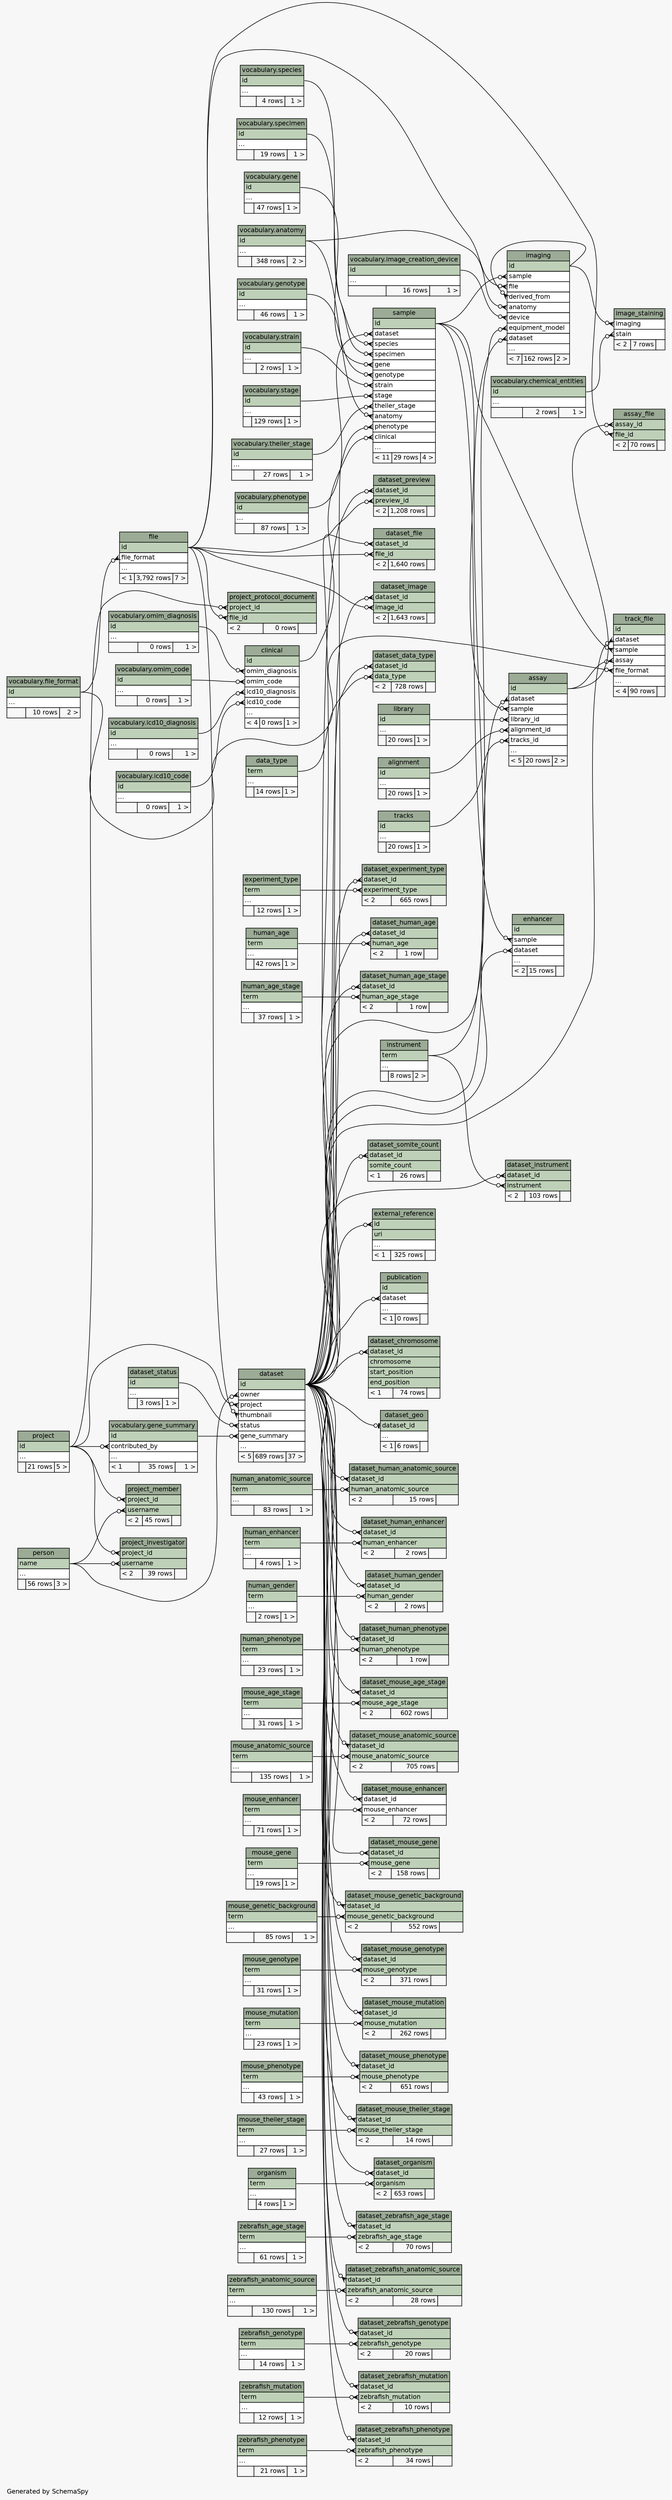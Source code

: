 // dot 2.38.0 on Linux 4.4.0-53-generic
// SchemaSpy rev 590
digraph "compactRelationshipsDiagram" {
  graph [
    rankdir="RL"
    bgcolor="#f7f7f7"
    label="\nGenerated by SchemaSpy"
    labeljust="l"
    nodesep="0.18"
    ranksep="0.46"
    fontname="Helvetica"
    fontsize="11"
  ];
  node [
    fontname="Helvetica"
    fontsize="11"
    shape="plaintext"
  ];
  edge [
    arrowsize="0.8"
  ];
  "alignment" [
    label=<
    <TABLE BORDER="0" CELLBORDER="1" CELLSPACING="0" BGCOLOR="#ffffff">
      <TR><TD COLSPAN="3" BGCOLOR="#9bab96" ALIGN="CENTER">alignment</TD></TR>
      <TR><TD PORT="id" COLSPAN="3" BGCOLOR="#bed1b8" ALIGN="LEFT">id</TD></TR>
      <TR><TD PORT="elipses" COLSPAN="3" ALIGN="LEFT">...</TD></TR>
      <TR><TD ALIGN="LEFT" BGCOLOR="#f7f7f7">  </TD><TD ALIGN="RIGHT" BGCOLOR="#f7f7f7">20 rows</TD><TD ALIGN="RIGHT" BGCOLOR="#f7f7f7">1 &gt;</TD></TR>
    </TABLE>>
    URL="tables/alignment.html"
    tooltip="alignment"
  ];
  "vocabulary.anatomy" [
    label=<
    <TABLE BORDER="0" CELLBORDER="1" CELLSPACING="0" BGCOLOR="#ffffff">
      <TR><TD COLSPAN="3" BGCOLOR="#9bab96" ALIGN="CENTER">vocabulary.anatomy</TD></TR>
      <TR><TD PORT="id" COLSPAN="3" BGCOLOR="#bed1b8" ALIGN="LEFT">id</TD></TR>
      <TR><TD PORT="elipses" COLSPAN="3" ALIGN="LEFT">...</TD></TR>
      <TR><TD ALIGN="LEFT" BGCOLOR="#f7f7f7">  </TD><TD ALIGN="RIGHT" BGCOLOR="#f7f7f7">348 rows</TD><TD ALIGN="RIGHT" BGCOLOR="#f7f7f7">2 &gt;</TD></TR>
    </TABLE>>
    tooltip="vocabulary.anatomy"
  ];
  "assay" [
    label=<
    <TABLE BORDER="0" CELLBORDER="1" CELLSPACING="0" BGCOLOR="#ffffff">
      <TR><TD COLSPAN="3" BGCOLOR="#9bab96" ALIGN="CENTER">assay</TD></TR>
      <TR><TD PORT="id" COLSPAN="3" BGCOLOR="#bed1b8" ALIGN="LEFT">id</TD></TR>
      <TR><TD PORT="dataset" COLSPAN="3" ALIGN="LEFT">dataset</TD></TR>
      <TR><TD PORT="sample" COLSPAN="3" ALIGN="LEFT">sample</TD></TR>
      <TR><TD PORT="library_id" COLSPAN="3" ALIGN="LEFT">library_id</TD></TR>
      <TR><TD PORT="alignment_id" COLSPAN="3" ALIGN="LEFT">alignment_id</TD></TR>
      <TR><TD PORT="tracks_id" COLSPAN="3" ALIGN="LEFT">tracks_id</TD></TR>
      <TR><TD PORT="elipses" COLSPAN="3" ALIGN="LEFT">...</TD></TR>
      <TR><TD ALIGN="LEFT" BGCOLOR="#f7f7f7">&lt; 5</TD><TD ALIGN="RIGHT" BGCOLOR="#f7f7f7">20 rows</TD><TD ALIGN="RIGHT" BGCOLOR="#f7f7f7">2 &gt;</TD></TR>
    </TABLE>>
    URL="tables/assay.html"
    tooltip="assay"
  ];
  "assay_file" [
    label=<
    <TABLE BORDER="0" CELLBORDER="1" CELLSPACING="0" BGCOLOR="#ffffff">
      <TR><TD COLSPAN="3" BGCOLOR="#9bab96" ALIGN="CENTER">assay_file</TD></TR>
      <TR><TD PORT="assay_id" COLSPAN="3" BGCOLOR="#bed1b8" ALIGN="LEFT">assay_id</TD></TR>
      <TR><TD PORT="file_id" COLSPAN="3" BGCOLOR="#bed1b8" ALIGN="LEFT">file_id</TD></TR>
      <TR><TD ALIGN="LEFT" BGCOLOR="#f7f7f7">&lt; 2</TD><TD ALIGN="RIGHT" BGCOLOR="#f7f7f7">70 rows</TD><TD ALIGN="RIGHT" BGCOLOR="#f7f7f7">  </TD></TR>
    </TABLE>>
    URL="tables/assay_file.html"
    tooltip="assay_file"
  ];
  "vocabulary.chemical_entities" [
    label=<
    <TABLE BORDER="0" CELLBORDER="1" CELLSPACING="0" BGCOLOR="#ffffff">
      <TR><TD COLSPAN="3" BGCOLOR="#9bab96" ALIGN="CENTER">vocabulary.chemical_entities</TD></TR>
      <TR><TD PORT="id" COLSPAN="3" BGCOLOR="#bed1b8" ALIGN="LEFT">id</TD></TR>
      <TR><TD PORT="elipses" COLSPAN="3" ALIGN="LEFT">...</TD></TR>
      <TR><TD ALIGN="LEFT" BGCOLOR="#f7f7f7">  </TD><TD ALIGN="RIGHT" BGCOLOR="#f7f7f7">2 rows</TD><TD ALIGN="RIGHT" BGCOLOR="#f7f7f7">1 &gt;</TD></TR>
    </TABLE>>
    tooltip="vocabulary.chemical_entities"
  ];
  "clinical" [
    label=<
    <TABLE BORDER="0" CELLBORDER="1" CELLSPACING="0" BGCOLOR="#ffffff">
      <TR><TD COLSPAN="3" BGCOLOR="#9bab96" ALIGN="CENTER">clinical</TD></TR>
      <TR><TD PORT="id" COLSPAN="3" BGCOLOR="#bed1b8" ALIGN="LEFT">id</TD></TR>
      <TR><TD PORT="omim_diagnosis" COLSPAN="3" ALIGN="LEFT">omim_diagnosis</TD></TR>
      <TR><TD PORT="omim_code" COLSPAN="3" ALIGN="LEFT">omim_code</TD></TR>
      <TR><TD PORT="icd10_diagnosis" COLSPAN="3" ALIGN="LEFT">icd10_diagnosis</TD></TR>
      <TR><TD PORT="icd10_code" COLSPAN="3" ALIGN="LEFT">icd10_code</TD></TR>
      <TR><TD PORT="elipses" COLSPAN="3" ALIGN="LEFT">...</TD></TR>
      <TR><TD ALIGN="LEFT" BGCOLOR="#f7f7f7">&lt; 4</TD><TD ALIGN="RIGHT" BGCOLOR="#f7f7f7">0 rows</TD><TD ALIGN="RIGHT" BGCOLOR="#f7f7f7">1 &gt;</TD></TR>
    </TABLE>>
    URL="tables/clinical.html"
    tooltip="clinical"
  ];
  "data_type" [
    label=<
    <TABLE BORDER="0" CELLBORDER="1" CELLSPACING="0" BGCOLOR="#ffffff">
      <TR><TD COLSPAN="3" BGCOLOR="#9bab96" ALIGN="CENTER">data_type</TD></TR>
      <TR><TD PORT="term" COLSPAN="3" BGCOLOR="#bed1b8" ALIGN="LEFT">term</TD></TR>
      <TR><TD PORT="elipses" COLSPAN="3" ALIGN="LEFT">...</TD></TR>
      <TR><TD ALIGN="LEFT" BGCOLOR="#f7f7f7">  </TD><TD ALIGN="RIGHT" BGCOLOR="#f7f7f7">14 rows</TD><TD ALIGN="RIGHT" BGCOLOR="#f7f7f7">1 &gt;</TD></TR>
    </TABLE>>
    URL="tables/data_type.html"
    tooltip="data_type"
  ];
  "dataset" [
    label=<
    <TABLE BORDER="0" CELLBORDER="1" CELLSPACING="0" BGCOLOR="#ffffff">
      <TR><TD COLSPAN="3" BGCOLOR="#9bab96" ALIGN="CENTER">dataset</TD></TR>
      <TR><TD PORT="id" COLSPAN="3" BGCOLOR="#bed1b8" ALIGN="LEFT">id</TD></TR>
      <TR><TD PORT="owner" COLSPAN="3" ALIGN="LEFT">owner</TD></TR>
      <TR><TD PORT="project" COLSPAN="3" ALIGN="LEFT">project</TD></TR>
      <TR><TD PORT="thumbnail" COLSPAN="3" ALIGN="LEFT">thumbnail</TD></TR>
      <TR><TD PORT="status" COLSPAN="3" ALIGN="LEFT">status</TD></TR>
      <TR><TD PORT="gene_summary" COLSPAN="3" ALIGN="LEFT">gene_summary</TD></TR>
      <TR><TD PORT="elipses" COLSPAN="3" ALIGN="LEFT">...</TD></TR>
      <TR><TD ALIGN="LEFT" BGCOLOR="#f7f7f7">&lt; 5</TD><TD ALIGN="RIGHT" BGCOLOR="#f7f7f7">689 rows</TD><TD ALIGN="RIGHT" BGCOLOR="#f7f7f7">37 &gt;</TD></TR>
    </TABLE>>
    URL="tables/dataset.html"
    tooltip="dataset"
  ];
  "dataset_chromosome" [
    label=<
    <TABLE BORDER="0" CELLBORDER="1" CELLSPACING="0" BGCOLOR="#ffffff">
      <TR><TD COLSPAN="3" BGCOLOR="#9bab96" ALIGN="CENTER">dataset_chromosome</TD></TR>
      <TR><TD PORT="dataset_id" COLSPAN="3" BGCOLOR="#bed1b8" ALIGN="LEFT">dataset_id</TD></TR>
      <TR><TD PORT="chromosome" COLSPAN="3" BGCOLOR="#bed1b8" ALIGN="LEFT">chromosome</TD></TR>
      <TR><TD PORT="start_position" COLSPAN="3" BGCOLOR="#bed1b8" ALIGN="LEFT">start_position</TD></TR>
      <TR><TD PORT="end_position" COLSPAN="3" BGCOLOR="#bed1b8" ALIGN="LEFT">end_position</TD></TR>
      <TR><TD ALIGN="LEFT" BGCOLOR="#f7f7f7">&lt; 1</TD><TD ALIGN="RIGHT" BGCOLOR="#f7f7f7">74 rows</TD><TD ALIGN="RIGHT" BGCOLOR="#f7f7f7">  </TD></TR>
    </TABLE>>
    URL="tables/dataset_chromosome.html"
    tooltip="dataset_chromosome"
  ];
  "dataset_data_type" [
    label=<
    <TABLE BORDER="0" CELLBORDER="1" CELLSPACING="0" BGCOLOR="#ffffff">
      <TR><TD COLSPAN="3" BGCOLOR="#9bab96" ALIGN="CENTER">dataset_data_type</TD></TR>
      <TR><TD PORT="dataset_id" COLSPAN="3" BGCOLOR="#bed1b8" ALIGN="LEFT">dataset_id</TD></TR>
      <TR><TD PORT="data_type" COLSPAN="3" BGCOLOR="#bed1b8" ALIGN="LEFT">data_type</TD></TR>
      <TR><TD ALIGN="LEFT" BGCOLOR="#f7f7f7">&lt; 2</TD><TD ALIGN="RIGHT" BGCOLOR="#f7f7f7">728 rows</TD><TD ALIGN="RIGHT" BGCOLOR="#f7f7f7">  </TD></TR>
    </TABLE>>
    URL="tables/dataset_data_type.html"
    tooltip="dataset_data_type"
  ];
  "dataset_experiment_type" [
    label=<
    <TABLE BORDER="0" CELLBORDER="1" CELLSPACING="0" BGCOLOR="#ffffff">
      <TR><TD COLSPAN="3" BGCOLOR="#9bab96" ALIGN="CENTER">dataset_experiment_type</TD></TR>
      <TR><TD PORT="dataset_id" COLSPAN="3" BGCOLOR="#bed1b8" ALIGN="LEFT">dataset_id</TD></TR>
      <TR><TD PORT="experiment_type" COLSPAN="3" BGCOLOR="#bed1b8" ALIGN="LEFT">experiment_type</TD></TR>
      <TR><TD ALIGN="LEFT" BGCOLOR="#f7f7f7">&lt; 2</TD><TD ALIGN="RIGHT" BGCOLOR="#f7f7f7">665 rows</TD><TD ALIGN="RIGHT" BGCOLOR="#f7f7f7">  </TD></TR>
    </TABLE>>
    URL="tables/dataset_experiment_type.html"
    tooltip="dataset_experiment_type"
  ];
  "dataset_file" [
    label=<
    <TABLE BORDER="0" CELLBORDER="1" CELLSPACING="0" BGCOLOR="#ffffff">
      <TR><TD COLSPAN="3" BGCOLOR="#9bab96" ALIGN="CENTER">dataset_file</TD></TR>
      <TR><TD PORT="dataset_id" COLSPAN="3" BGCOLOR="#bed1b8" ALIGN="LEFT">dataset_id</TD></TR>
      <TR><TD PORT="file_id" COLSPAN="3" BGCOLOR="#bed1b8" ALIGN="LEFT">file_id</TD></TR>
      <TR><TD ALIGN="LEFT" BGCOLOR="#f7f7f7">&lt; 2</TD><TD ALIGN="RIGHT" BGCOLOR="#f7f7f7">1,640 rows</TD><TD ALIGN="RIGHT" BGCOLOR="#f7f7f7">  </TD></TR>
    </TABLE>>
    URL="tables/dataset_file.html"
    tooltip="dataset_file"
  ];
  "dataset_geo" [
    label=<
    <TABLE BORDER="0" CELLBORDER="1" CELLSPACING="0" BGCOLOR="#ffffff">
      <TR><TD COLSPAN="3" BGCOLOR="#9bab96" ALIGN="CENTER">dataset_geo</TD></TR>
      <TR><TD PORT="dataset_id" COLSPAN="3" BGCOLOR="#bed1b8" ALIGN="LEFT">dataset_id</TD></TR>
      <TR><TD PORT="elipses" COLSPAN="3" ALIGN="LEFT">...</TD></TR>
      <TR><TD ALIGN="LEFT" BGCOLOR="#f7f7f7">&lt; 1</TD><TD ALIGN="RIGHT" BGCOLOR="#f7f7f7">6 rows</TD><TD ALIGN="RIGHT" BGCOLOR="#f7f7f7">  </TD></TR>
    </TABLE>>
    URL="tables/dataset_geo.html"
    tooltip="dataset_geo"
  ];
  "dataset_human_age" [
    label=<
    <TABLE BORDER="0" CELLBORDER="1" CELLSPACING="0" BGCOLOR="#ffffff">
      <TR><TD COLSPAN="3" BGCOLOR="#9bab96" ALIGN="CENTER">dataset_human_age</TD></TR>
      <TR><TD PORT="dataset_id" COLSPAN="3" BGCOLOR="#bed1b8" ALIGN="LEFT">dataset_id</TD></TR>
      <TR><TD PORT="human_age" COLSPAN="3" BGCOLOR="#bed1b8" ALIGN="LEFT">human_age</TD></TR>
      <TR><TD ALIGN="LEFT" BGCOLOR="#f7f7f7">&lt; 2</TD><TD ALIGN="RIGHT" BGCOLOR="#f7f7f7">1 row</TD><TD ALIGN="RIGHT" BGCOLOR="#f7f7f7">  </TD></TR>
    </TABLE>>
    URL="tables/dataset_human_age.html"
    tooltip="dataset_human_age"
  ];
  "dataset_human_age_stage" [
    label=<
    <TABLE BORDER="0" CELLBORDER="1" CELLSPACING="0" BGCOLOR="#ffffff">
      <TR><TD COLSPAN="3" BGCOLOR="#9bab96" ALIGN="CENTER">dataset_human_age_stage</TD></TR>
      <TR><TD PORT="dataset_id" COLSPAN="3" BGCOLOR="#bed1b8" ALIGN="LEFT">dataset_id</TD></TR>
      <TR><TD PORT="human_age_stage" COLSPAN="3" BGCOLOR="#bed1b8" ALIGN="LEFT">human_age_stage</TD></TR>
      <TR><TD ALIGN="LEFT" BGCOLOR="#f7f7f7">&lt; 2</TD><TD ALIGN="RIGHT" BGCOLOR="#f7f7f7">1 row</TD><TD ALIGN="RIGHT" BGCOLOR="#f7f7f7">  </TD></TR>
    </TABLE>>
    URL="tables/dataset_human_age_stage.html"
    tooltip="dataset_human_age_stage"
  ];
  "dataset_human_anatomic_source" [
    label=<
    <TABLE BORDER="0" CELLBORDER="1" CELLSPACING="0" BGCOLOR="#ffffff">
      <TR><TD COLSPAN="3" BGCOLOR="#9bab96" ALIGN="CENTER">dataset_human_anatomic_source</TD></TR>
      <TR><TD PORT="dataset_id" COLSPAN="3" BGCOLOR="#bed1b8" ALIGN="LEFT">dataset_id</TD></TR>
      <TR><TD PORT="human_anatomic_source" COLSPAN="3" BGCOLOR="#bed1b8" ALIGN="LEFT">human_anatomic_source</TD></TR>
      <TR><TD ALIGN="LEFT" BGCOLOR="#f7f7f7">&lt; 2</TD><TD ALIGN="RIGHT" BGCOLOR="#f7f7f7">15 rows</TD><TD ALIGN="RIGHT" BGCOLOR="#f7f7f7">  </TD></TR>
    </TABLE>>
    URL="tables/dataset_human_anatomic_source.html"
    tooltip="dataset_human_anatomic_source"
  ];
  "dataset_human_enhancer" [
    label=<
    <TABLE BORDER="0" CELLBORDER="1" CELLSPACING="0" BGCOLOR="#ffffff">
      <TR><TD COLSPAN="3" BGCOLOR="#9bab96" ALIGN="CENTER">dataset_human_enhancer</TD></TR>
      <TR><TD PORT="dataset_id" COLSPAN="3" BGCOLOR="#bed1b8" ALIGN="LEFT">dataset_id</TD></TR>
      <TR><TD PORT="human_enhancer" COLSPAN="3" BGCOLOR="#bed1b8" ALIGN="LEFT">human_enhancer</TD></TR>
      <TR><TD ALIGN="LEFT" BGCOLOR="#f7f7f7">&lt; 2</TD><TD ALIGN="RIGHT" BGCOLOR="#f7f7f7">2 rows</TD><TD ALIGN="RIGHT" BGCOLOR="#f7f7f7">  </TD></TR>
    </TABLE>>
    URL="tables/dataset_human_enhancer.html"
    tooltip="dataset_human_enhancer"
  ];
  "dataset_human_gender" [
    label=<
    <TABLE BORDER="0" CELLBORDER="1" CELLSPACING="0" BGCOLOR="#ffffff">
      <TR><TD COLSPAN="3" BGCOLOR="#9bab96" ALIGN="CENTER">dataset_human_gender</TD></TR>
      <TR><TD PORT="dataset_id" COLSPAN="3" BGCOLOR="#bed1b8" ALIGN="LEFT">dataset_id</TD></TR>
      <TR><TD PORT="human_gender" COLSPAN="3" BGCOLOR="#bed1b8" ALIGN="LEFT">human_gender</TD></TR>
      <TR><TD ALIGN="LEFT" BGCOLOR="#f7f7f7">&lt; 2</TD><TD ALIGN="RIGHT" BGCOLOR="#f7f7f7">2 rows</TD><TD ALIGN="RIGHT" BGCOLOR="#f7f7f7">  </TD></TR>
    </TABLE>>
    URL="tables/dataset_human_gender.html"
    tooltip="dataset_human_gender"
  ];
  "dataset_human_phenotype" [
    label=<
    <TABLE BORDER="0" CELLBORDER="1" CELLSPACING="0" BGCOLOR="#ffffff">
      <TR><TD COLSPAN="3" BGCOLOR="#9bab96" ALIGN="CENTER">dataset_human_phenotype</TD></TR>
      <TR><TD PORT="dataset_id" COLSPAN="3" BGCOLOR="#bed1b8" ALIGN="LEFT">dataset_id</TD></TR>
      <TR><TD PORT="human_phenotype" COLSPAN="3" BGCOLOR="#bed1b8" ALIGN="LEFT">human_phenotype</TD></TR>
      <TR><TD ALIGN="LEFT" BGCOLOR="#f7f7f7">&lt; 2</TD><TD ALIGN="RIGHT" BGCOLOR="#f7f7f7">1 row</TD><TD ALIGN="RIGHT" BGCOLOR="#f7f7f7">  </TD></TR>
    </TABLE>>
    URL="tables/dataset_human_phenotype.html"
    tooltip="dataset_human_phenotype"
  ];
  "dataset_image" [
    label=<
    <TABLE BORDER="0" CELLBORDER="1" CELLSPACING="0" BGCOLOR="#ffffff">
      <TR><TD COLSPAN="3" BGCOLOR="#9bab96" ALIGN="CENTER">dataset_image</TD></TR>
      <TR><TD PORT="dataset_id" COLSPAN="3" BGCOLOR="#bed1b8" ALIGN="LEFT">dataset_id</TD></TR>
      <TR><TD PORT="image_id" COLSPAN="3" BGCOLOR="#bed1b8" ALIGN="LEFT">image_id</TD></TR>
      <TR><TD ALIGN="LEFT" BGCOLOR="#f7f7f7">&lt; 2</TD><TD ALIGN="RIGHT" BGCOLOR="#f7f7f7">1,643 rows</TD><TD ALIGN="RIGHT" BGCOLOR="#f7f7f7">  </TD></TR>
    </TABLE>>
    URL="tables/dataset_image.html"
    tooltip="dataset_image"
  ];
  "dataset_instrument" [
    label=<
    <TABLE BORDER="0" CELLBORDER="1" CELLSPACING="0" BGCOLOR="#ffffff">
      <TR><TD COLSPAN="3" BGCOLOR="#9bab96" ALIGN="CENTER">dataset_instrument</TD></TR>
      <TR><TD PORT="dataset_id" COLSPAN="3" BGCOLOR="#bed1b8" ALIGN="LEFT">dataset_id</TD></TR>
      <TR><TD PORT="instrument" COLSPAN="3" BGCOLOR="#bed1b8" ALIGN="LEFT">instrument</TD></TR>
      <TR><TD ALIGN="LEFT" BGCOLOR="#f7f7f7">&lt; 2</TD><TD ALIGN="RIGHT" BGCOLOR="#f7f7f7">103 rows</TD><TD ALIGN="RIGHT" BGCOLOR="#f7f7f7">  </TD></TR>
    </TABLE>>
    URL="tables/dataset_instrument.html"
    tooltip="dataset_instrument"
  ];
  "dataset_mouse_age_stage" [
    label=<
    <TABLE BORDER="0" CELLBORDER="1" CELLSPACING="0" BGCOLOR="#ffffff">
      <TR><TD COLSPAN="3" BGCOLOR="#9bab96" ALIGN="CENTER">dataset_mouse_age_stage</TD></TR>
      <TR><TD PORT="dataset_id" COLSPAN="3" BGCOLOR="#bed1b8" ALIGN="LEFT">dataset_id</TD></TR>
      <TR><TD PORT="mouse_age_stage" COLSPAN="3" BGCOLOR="#bed1b8" ALIGN="LEFT">mouse_age_stage</TD></TR>
      <TR><TD ALIGN="LEFT" BGCOLOR="#f7f7f7">&lt; 2</TD><TD ALIGN="RIGHT" BGCOLOR="#f7f7f7">602 rows</TD><TD ALIGN="RIGHT" BGCOLOR="#f7f7f7">  </TD></TR>
    </TABLE>>
    URL="tables/dataset_mouse_age_stage.html"
    tooltip="dataset_mouse_age_stage"
  ];
  "dataset_mouse_anatomic_source" [
    label=<
    <TABLE BORDER="0" CELLBORDER="1" CELLSPACING="0" BGCOLOR="#ffffff">
      <TR><TD COLSPAN="3" BGCOLOR="#9bab96" ALIGN="CENTER">dataset_mouse_anatomic_source</TD></TR>
      <TR><TD PORT="dataset_id" COLSPAN="3" BGCOLOR="#bed1b8" ALIGN="LEFT">dataset_id</TD></TR>
      <TR><TD PORT="mouse_anatomic_source" COLSPAN="3" BGCOLOR="#bed1b8" ALIGN="LEFT">mouse_anatomic_source</TD></TR>
      <TR><TD ALIGN="LEFT" BGCOLOR="#f7f7f7">&lt; 2</TD><TD ALIGN="RIGHT" BGCOLOR="#f7f7f7">705 rows</TD><TD ALIGN="RIGHT" BGCOLOR="#f7f7f7">  </TD></TR>
    </TABLE>>
    URL="tables/dataset_mouse_anatomic_source.html"
    tooltip="dataset_mouse_anatomic_source"
  ];
  "dataset_mouse_enhancer" [
    label=<
    <TABLE BORDER="0" CELLBORDER="1" CELLSPACING="0" BGCOLOR="#ffffff">
      <TR><TD COLSPAN="3" BGCOLOR="#9bab96" ALIGN="CENTER">dataset_mouse_enhancer</TD></TR>
      <TR><TD PORT="dataset_id" COLSPAN="3" ALIGN="LEFT">dataset_id</TD></TR>
      <TR><TD PORT="mouse_enhancer" COLSPAN="3" ALIGN="LEFT">mouse_enhancer</TD></TR>
      <TR><TD ALIGN="LEFT" BGCOLOR="#f7f7f7">&lt; 2</TD><TD ALIGN="RIGHT" BGCOLOR="#f7f7f7">72 rows</TD><TD ALIGN="RIGHT" BGCOLOR="#f7f7f7">  </TD></TR>
    </TABLE>>
    URL="tables/dataset_mouse_enhancer.html"
    tooltip="dataset_mouse_enhancer"
  ];
  "dataset_mouse_gene" [
    label=<
    <TABLE BORDER="0" CELLBORDER="1" CELLSPACING="0" BGCOLOR="#ffffff">
      <TR><TD COLSPAN="3" BGCOLOR="#9bab96" ALIGN="CENTER">dataset_mouse_gene</TD></TR>
      <TR><TD PORT="dataset_id" COLSPAN="3" BGCOLOR="#bed1b8" ALIGN="LEFT">dataset_id</TD></TR>
      <TR><TD PORT="mouse_gene" COLSPAN="3" BGCOLOR="#bed1b8" ALIGN="LEFT">mouse_gene</TD></TR>
      <TR><TD ALIGN="LEFT" BGCOLOR="#f7f7f7">&lt; 2</TD><TD ALIGN="RIGHT" BGCOLOR="#f7f7f7">158 rows</TD><TD ALIGN="RIGHT" BGCOLOR="#f7f7f7">  </TD></TR>
    </TABLE>>
    URL="tables/dataset_mouse_gene.html"
    tooltip="dataset_mouse_gene"
  ];
  "dataset_mouse_genetic_background" [
    label=<
    <TABLE BORDER="0" CELLBORDER="1" CELLSPACING="0" BGCOLOR="#ffffff">
      <TR><TD COLSPAN="3" BGCOLOR="#9bab96" ALIGN="CENTER">dataset_mouse_genetic_background</TD></TR>
      <TR><TD PORT="dataset_id" COLSPAN="3" BGCOLOR="#bed1b8" ALIGN="LEFT">dataset_id</TD></TR>
      <TR><TD PORT="mouse_genetic_background" COLSPAN="3" BGCOLOR="#bed1b8" ALIGN="LEFT">mouse_genetic_background</TD></TR>
      <TR><TD ALIGN="LEFT" BGCOLOR="#f7f7f7">&lt; 2</TD><TD ALIGN="RIGHT" BGCOLOR="#f7f7f7">552 rows</TD><TD ALIGN="RIGHT" BGCOLOR="#f7f7f7">  </TD></TR>
    </TABLE>>
    URL="tables/dataset_mouse_genetic_background.html"
    tooltip="dataset_mouse_genetic_background"
  ];
  "dataset_mouse_genotype" [
    label=<
    <TABLE BORDER="0" CELLBORDER="1" CELLSPACING="0" BGCOLOR="#ffffff">
      <TR><TD COLSPAN="3" BGCOLOR="#9bab96" ALIGN="CENTER">dataset_mouse_genotype</TD></TR>
      <TR><TD PORT="dataset_id" COLSPAN="3" BGCOLOR="#bed1b8" ALIGN="LEFT">dataset_id</TD></TR>
      <TR><TD PORT="mouse_genotype" COLSPAN="3" BGCOLOR="#bed1b8" ALIGN="LEFT">mouse_genotype</TD></TR>
      <TR><TD ALIGN="LEFT" BGCOLOR="#f7f7f7">&lt; 2</TD><TD ALIGN="RIGHT" BGCOLOR="#f7f7f7">371 rows</TD><TD ALIGN="RIGHT" BGCOLOR="#f7f7f7">  </TD></TR>
    </TABLE>>
    URL="tables/dataset_mouse_genotype.html"
    tooltip="dataset_mouse_genotype"
  ];
  "dataset_mouse_mutation" [
    label=<
    <TABLE BORDER="0" CELLBORDER="1" CELLSPACING="0" BGCOLOR="#ffffff">
      <TR><TD COLSPAN="3" BGCOLOR="#9bab96" ALIGN="CENTER">dataset_mouse_mutation</TD></TR>
      <TR><TD PORT="dataset_id" COLSPAN="3" BGCOLOR="#bed1b8" ALIGN="LEFT">dataset_id</TD></TR>
      <TR><TD PORT="mouse_mutation" COLSPAN="3" BGCOLOR="#bed1b8" ALIGN="LEFT">mouse_mutation</TD></TR>
      <TR><TD ALIGN="LEFT" BGCOLOR="#f7f7f7">&lt; 2</TD><TD ALIGN="RIGHT" BGCOLOR="#f7f7f7">262 rows</TD><TD ALIGN="RIGHT" BGCOLOR="#f7f7f7">  </TD></TR>
    </TABLE>>
    URL="tables/dataset_mouse_mutation.html"
    tooltip="dataset_mouse_mutation"
  ];
  "dataset_mouse_phenotype" [
    label=<
    <TABLE BORDER="0" CELLBORDER="1" CELLSPACING="0" BGCOLOR="#ffffff">
      <TR><TD COLSPAN="3" BGCOLOR="#9bab96" ALIGN="CENTER">dataset_mouse_phenotype</TD></TR>
      <TR><TD PORT="dataset_id" COLSPAN="3" BGCOLOR="#bed1b8" ALIGN="LEFT">dataset_id</TD></TR>
      <TR><TD PORT="mouse_phenotype" COLSPAN="3" BGCOLOR="#bed1b8" ALIGN="LEFT">mouse_phenotype</TD></TR>
      <TR><TD ALIGN="LEFT" BGCOLOR="#f7f7f7">&lt; 2</TD><TD ALIGN="RIGHT" BGCOLOR="#f7f7f7">651 rows</TD><TD ALIGN="RIGHT" BGCOLOR="#f7f7f7">  </TD></TR>
    </TABLE>>
    URL="tables/dataset_mouse_phenotype.html"
    tooltip="dataset_mouse_phenotype"
  ];
  "dataset_mouse_theiler_stage" [
    label=<
    <TABLE BORDER="0" CELLBORDER="1" CELLSPACING="0" BGCOLOR="#ffffff">
      <TR><TD COLSPAN="3" BGCOLOR="#9bab96" ALIGN="CENTER">dataset_mouse_theiler_stage</TD></TR>
      <TR><TD PORT="dataset_id" COLSPAN="3" BGCOLOR="#bed1b8" ALIGN="LEFT">dataset_id</TD></TR>
      <TR><TD PORT="mouse_theiler_stage" COLSPAN="3" BGCOLOR="#bed1b8" ALIGN="LEFT">mouse_theiler_stage</TD></TR>
      <TR><TD ALIGN="LEFT" BGCOLOR="#f7f7f7">&lt; 2</TD><TD ALIGN="RIGHT" BGCOLOR="#f7f7f7">14 rows</TD><TD ALIGN="RIGHT" BGCOLOR="#f7f7f7">  </TD></TR>
    </TABLE>>
    URL="tables/dataset_mouse_theiler_stage.html"
    tooltip="dataset_mouse_theiler_stage"
  ];
  "dataset_organism" [
    label=<
    <TABLE BORDER="0" CELLBORDER="1" CELLSPACING="0" BGCOLOR="#ffffff">
      <TR><TD COLSPAN="3" BGCOLOR="#9bab96" ALIGN="CENTER">dataset_organism</TD></TR>
      <TR><TD PORT="dataset_id" COLSPAN="3" BGCOLOR="#bed1b8" ALIGN="LEFT">dataset_id</TD></TR>
      <TR><TD PORT="organism" COLSPAN="3" BGCOLOR="#bed1b8" ALIGN="LEFT">organism</TD></TR>
      <TR><TD ALIGN="LEFT" BGCOLOR="#f7f7f7">&lt; 2</TD><TD ALIGN="RIGHT" BGCOLOR="#f7f7f7">653 rows</TD><TD ALIGN="RIGHT" BGCOLOR="#f7f7f7">  </TD></TR>
    </TABLE>>
    URL="tables/dataset_organism.html"
    tooltip="dataset_organism"
  ];
  "dataset_preview" [
    label=<
    <TABLE BORDER="0" CELLBORDER="1" CELLSPACING="0" BGCOLOR="#ffffff">
      <TR><TD COLSPAN="3" BGCOLOR="#9bab96" ALIGN="CENTER">dataset_preview</TD></TR>
      <TR><TD PORT="dataset_id" COLSPAN="3" BGCOLOR="#bed1b8" ALIGN="LEFT">dataset_id</TD></TR>
      <TR><TD PORT="preview_id" COLSPAN="3" BGCOLOR="#bed1b8" ALIGN="LEFT">preview_id</TD></TR>
      <TR><TD ALIGN="LEFT" BGCOLOR="#f7f7f7">&lt; 2</TD><TD ALIGN="RIGHT" BGCOLOR="#f7f7f7">1,208 rows</TD><TD ALIGN="RIGHT" BGCOLOR="#f7f7f7">  </TD></TR>
    </TABLE>>
    URL="tables/dataset_preview.html"
    tooltip="dataset_preview"
  ];
  "dataset_somite_count" [
    label=<
    <TABLE BORDER="0" CELLBORDER="1" CELLSPACING="0" BGCOLOR="#ffffff">
      <TR><TD COLSPAN="3" BGCOLOR="#9bab96" ALIGN="CENTER">dataset_somite_count</TD></TR>
      <TR><TD PORT="dataset_id" COLSPAN="3" BGCOLOR="#bed1b8" ALIGN="LEFT">dataset_id</TD></TR>
      <TR><TD PORT="somite_count" COLSPAN="3" BGCOLOR="#bed1b8" ALIGN="LEFT">somite_count</TD></TR>
      <TR><TD ALIGN="LEFT" BGCOLOR="#f7f7f7">&lt; 1</TD><TD ALIGN="RIGHT" BGCOLOR="#f7f7f7">26 rows</TD><TD ALIGN="RIGHT" BGCOLOR="#f7f7f7">  </TD></TR>
    </TABLE>>
    URL="tables/dataset_somite_count.html"
    tooltip="dataset_somite_count"
  ];
  "dataset_status" [
    label=<
    <TABLE BORDER="0" CELLBORDER="1" CELLSPACING="0" BGCOLOR="#ffffff">
      <TR><TD COLSPAN="3" BGCOLOR="#9bab96" ALIGN="CENTER">dataset_status</TD></TR>
      <TR><TD PORT="id" COLSPAN="3" BGCOLOR="#bed1b8" ALIGN="LEFT">id</TD></TR>
      <TR><TD PORT="elipses" COLSPAN="3" ALIGN="LEFT">...</TD></TR>
      <TR><TD ALIGN="LEFT" BGCOLOR="#f7f7f7">  </TD><TD ALIGN="RIGHT" BGCOLOR="#f7f7f7">3 rows</TD><TD ALIGN="RIGHT" BGCOLOR="#f7f7f7">1 &gt;</TD></TR>
    </TABLE>>
    URL="tables/dataset_status.html"
    tooltip="dataset_status"
  ];
  "dataset_zebrafish_age_stage" [
    label=<
    <TABLE BORDER="0" CELLBORDER="1" CELLSPACING="0" BGCOLOR="#ffffff">
      <TR><TD COLSPAN="3" BGCOLOR="#9bab96" ALIGN="CENTER">dataset_zebrafish_age_stage</TD></TR>
      <TR><TD PORT="dataset_id" COLSPAN="3" BGCOLOR="#bed1b8" ALIGN="LEFT">dataset_id</TD></TR>
      <TR><TD PORT="zebrafish_age_stage" COLSPAN="3" BGCOLOR="#bed1b8" ALIGN="LEFT">zebrafish_age_stage</TD></TR>
      <TR><TD ALIGN="LEFT" BGCOLOR="#f7f7f7">&lt; 2</TD><TD ALIGN="RIGHT" BGCOLOR="#f7f7f7">70 rows</TD><TD ALIGN="RIGHT" BGCOLOR="#f7f7f7">  </TD></TR>
    </TABLE>>
    URL="tables/dataset_zebrafish_age_stage.html"
    tooltip="dataset_zebrafish_age_stage"
  ];
  "dataset_zebrafish_anatomic_source" [
    label=<
    <TABLE BORDER="0" CELLBORDER="1" CELLSPACING="0" BGCOLOR="#ffffff">
      <TR><TD COLSPAN="3" BGCOLOR="#9bab96" ALIGN="CENTER">dataset_zebrafish_anatomic_source</TD></TR>
      <TR><TD PORT="dataset_id" COLSPAN="3" BGCOLOR="#bed1b8" ALIGN="LEFT">dataset_id</TD></TR>
      <TR><TD PORT="zebrafish_anatomic_source" COLSPAN="3" BGCOLOR="#bed1b8" ALIGN="LEFT">zebrafish_anatomic_source</TD></TR>
      <TR><TD ALIGN="LEFT" BGCOLOR="#f7f7f7">&lt; 2</TD><TD ALIGN="RIGHT" BGCOLOR="#f7f7f7">28 rows</TD><TD ALIGN="RIGHT" BGCOLOR="#f7f7f7">  </TD></TR>
    </TABLE>>
    URL="tables/dataset_zebrafish_anatomic_source.html"
    tooltip="dataset_zebrafish_anatomic_source"
  ];
  "dataset_zebrafish_genotype" [
    label=<
    <TABLE BORDER="0" CELLBORDER="1" CELLSPACING="0" BGCOLOR="#ffffff">
      <TR><TD COLSPAN="3" BGCOLOR="#9bab96" ALIGN="CENTER">dataset_zebrafish_genotype</TD></TR>
      <TR><TD PORT="dataset_id" COLSPAN="3" BGCOLOR="#bed1b8" ALIGN="LEFT">dataset_id</TD></TR>
      <TR><TD PORT="zebrafish_genotype" COLSPAN="3" BGCOLOR="#bed1b8" ALIGN="LEFT">zebrafish_genotype</TD></TR>
      <TR><TD ALIGN="LEFT" BGCOLOR="#f7f7f7">&lt; 2</TD><TD ALIGN="RIGHT" BGCOLOR="#f7f7f7">20 rows</TD><TD ALIGN="RIGHT" BGCOLOR="#f7f7f7">  </TD></TR>
    </TABLE>>
    URL="tables/dataset_zebrafish_genotype.html"
    tooltip="dataset_zebrafish_genotype"
  ];
  "dataset_zebrafish_mutation" [
    label=<
    <TABLE BORDER="0" CELLBORDER="1" CELLSPACING="0" BGCOLOR="#ffffff">
      <TR><TD COLSPAN="3" BGCOLOR="#9bab96" ALIGN="CENTER">dataset_zebrafish_mutation</TD></TR>
      <TR><TD PORT="dataset_id" COLSPAN="3" BGCOLOR="#bed1b8" ALIGN="LEFT">dataset_id</TD></TR>
      <TR><TD PORT="zebrafish_mutation" COLSPAN="3" BGCOLOR="#bed1b8" ALIGN="LEFT">zebrafish_mutation</TD></TR>
      <TR><TD ALIGN="LEFT" BGCOLOR="#f7f7f7">&lt; 2</TD><TD ALIGN="RIGHT" BGCOLOR="#f7f7f7">10 rows</TD><TD ALIGN="RIGHT" BGCOLOR="#f7f7f7">  </TD></TR>
    </TABLE>>
    URL="tables/dataset_zebrafish_mutation.html"
    tooltip="dataset_zebrafish_mutation"
  ];
  "dataset_zebrafish_phenotype" [
    label=<
    <TABLE BORDER="0" CELLBORDER="1" CELLSPACING="0" BGCOLOR="#ffffff">
      <TR><TD COLSPAN="3" BGCOLOR="#9bab96" ALIGN="CENTER">dataset_zebrafish_phenotype</TD></TR>
      <TR><TD PORT="dataset_id" COLSPAN="3" BGCOLOR="#bed1b8" ALIGN="LEFT">dataset_id</TD></TR>
      <TR><TD PORT="zebrafish_phenotype" COLSPAN="3" BGCOLOR="#bed1b8" ALIGN="LEFT">zebrafish_phenotype</TD></TR>
      <TR><TD ALIGN="LEFT" BGCOLOR="#f7f7f7">&lt; 2</TD><TD ALIGN="RIGHT" BGCOLOR="#f7f7f7">34 rows</TD><TD ALIGN="RIGHT" BGCOLOR="#f7f7f7">  </TD></TR>
    </TABLE>>
    URL="tables/dataset_zebrafish_phenotype.html"
    tooltip="dataset_zebrafish_phenotype"
  ];
  "enhancer" [
    label=<
    <TABLE BORDER="0" CELLBORDER="1" CELLSPACING="0" BGCOLOR="#ffffff">
      <TR><TD COLSPAN="3" BGCOLOR="#9bab96" ALIGN="CENTER">enhancer</TD></TR>
      <TR><TD PORT="id" COLSPAN="3" BGCOLOR="#bed1b8" ALIGN="LEFT">id</TD></TR>
      <TR><TD PORT="sample" COLSPAN="3" ALIGN="LEFT">sample</TD></TR>
      <TR><TD PORT="dataset" COLSPAN="3" ALIGN="LEFT">dataset</TD></TR>
      <TR><TD PORT="elipses" COLSPAN="3" ALIGN="LEFT">...</TD></TR>
      <TR><TD ALIGN="LEFT" BGCOLOR="#f7f7f7">&lt; 2</TD><TD ALIGN="RIGHT" BGCOLOR="#f7f7f7">15 rows</TD><TD ALIGN="RIGHT" BGCOLOR="#f7f7f7">  </TD></TR>
    </TABLE>>
    URL="tables/enhancer.html"
    tooltip="enhancer"
  ];
  "experiment_type" [
    label=<
    <TABLE BORDER="0" CELLBORDER="1" CELLSPACING="0" BGCOLOR="#ffffff">
      <TR><TD COLSPAN="3" BGCOLOR="#9bab96" ALIGN="CENTER">experiment_type</TD></TR>
      <TR><TD PORT="term" COLSPAN="3" BGCOLOR="#bed1b8" ALIGN="LEFT">term</TD></TR>
      <TR><TD PORT="elipses" COLSPAN="3" ALIGN="LEFT">...</TD></TR>
      <TR><TD ALIGN="LEFT" BGCOLOR="#f7f7f7">  </TD><TD ALIGN="RIGHT" BGCOLOR="#f7f7f7">12 rows</TD><TD ALIGN="RIGHT" BGCOLOR="#f7f7f7">1 &gt;</TD></TR>
    </TABLE>>
    URL="tables/experiment_type.html"
    tooltip="experiment_type"
  ];
  "external_reference" [
    label=<
    <TABLE BORDER="0" CELLBORDER="1" CELLSPACING="0" BGCOLOR="#ffffff">
      <TR><TD COLSPAN="3" BGCOLOR="#9bab96" ALIGN="CENTER">external_reference</TD></TR>
      <TR><TD PORT="id" COLSPAN="3" BGCOLOR="#bed1b8" ALIGN="LEFT">id</TD></TR>
      <TR><TD PORT="uri" COLSPAN="3" BGCOLOR="#bed1b8" ALIGN="LEFT">uri</TD></TR>
      <TR><TD PORT="elipses" COLSPAN="3" ALIGN="LEFT">...</TD></TR>
      <TR><TD ALIGN="LEFT" BGCOLOR="#f7f7f7">&lt; 1</TD><TD ALIGN="RIGHT" BGCOLOR="#f7f7f7">325 rows</TD><TD ALIGN="RIGHT" BGCOLOR="#f7f7f7">  </TD></TR>
    </TABLE>>
    URL="tables/external_reference.html"
    tooltip="external_reference"
  ];
  "file" [
    label=<
    <TABLE BORDER="0" CELLBORDER="1" CELLSPACING="0" BGCOLOR="#ffffff">
      <TR><TD COLSPAN="3" BGCOLOR="#9bab96" ALIGN="CENTER">file</TD></TR>
      <TR><TD PORT="id" COLSPAN="3" BGCOLOR="#bed1b8" ALIGN="LEFT">id</TD></TR>
      <TR><TD PORT="file_format" COLSPAN="3" ALIGN="LEFT">file_format</TD></TR>
      <TR><TD PORT="elipses" COLSPAN="3" ALIGN="LEFT">...</TD></TR>
      <TR><TD ALIGN="LEFT" BGCOLOR="#f7f7f7">&lt; 1</TD><TD ALIGN="RIGHT" BGCOLOR="#f7f7f7">3,792 rows</TD><TD ALIGN="RIGHT" BGCOLOR="#f7f7f7">7 &gt;</TD></TR>
    </TABLE>>
    URL="tables/file.html"
    tooltip="file"
  ];
  "vocabulary.file_format" [
    label=<
    <TABLE BORDER="0" CELLBORDER="1" CELLSPACING="0" BGCOLOR="#ffffff">
      <TR><TD COLSPAN="3" BGCOLOR="#9bab96" ALIGN="CENTER">vocabulary.file_format</TD></TR>
      <TR><TD PORT="id" COLSPAN="3" BGCOLOR="#bed1b8" ALIGN="LEFT">id</TD></TR>
      <TR><TD PORT="elipses" COLSPAN="3" ALIGN="LEFT">...</TD></TR>
      <TR><TD ALIGN="LEFT" BGCOLOR="#f7f7f7">  </TD><TD ALIGN="RIGHT" BGCOLOR="#f7f7f7">10 rows</TD><TD ALIGN="RIGHT" BGCOLOR="#f7f7f7">2 &gt;</TD></TR>
    </TABLE>>
    tooltip="vocabulary.file_format"
  ];
  "vocabulary.gene" [
    label=<
    <TABLE BORDER="0" CELLBORDER="1" CELLSPACING="0" BGCOLOR="#ffffff">
      <TR><TD COLSPAN="3" BGCOLOR="#9bab96" ALIGN="CENTER">vocabulary.gene</TD></TR>
      <TR><TD PORT="id" COLSPAN="3" BGCOLOR="#bed1b8" ALIGN="LEFT">id</TD></TR>
      <TR><TD PORT="elipses" COLSPAN="3" ALIGN="LEFT">...</TD></TR>
      <TR><TD ALIGN="LEFT" BGCOLOR="#f7f7f7">  </TD><TD ALIGN="RIGHT" BGCOLOR="#f7f7f7">47 rows</TD><TD ALIGN="RIGHT" BGCOLOR="#f7f7f7">1 &gt;</TD></TR>
    </TABLE>>
    tooltip="vocabulary.gene"
  ];
  "vocabulary.gene_summary" [
    label=<
    <TABLE BORDER="0" CELLBORDER="1" CELLSPACING="0" BGCOLOR="#ffffff">
      <TR><TD COLSPAN="3" BGCOLOR="#9bab96" ALIGN="CENTER">vocabulary.gene_summary</TD></TR>
      <TR><TD PORT="id" COLSPAN="3" BGCOLOR="#bed1b8" ALIGN="LEFT">id</TD></TR>
      <TR><TD PORT="contributed_by" COLSPAN="3" ALIGN="LEFT">contributed_by</TD></TR>
      <TR><TD PORT="elipses" COLSPAN="3" ALIGN="LEFT">...</TD></TR>
      <TR><TD ALIGN="LEFT" BGCOLOR="#f7f7f7">&lt; 1</TD><TD ALIGN="RIGHT" BGCOLOR="#f7f7f7">35 rows</TD><TD ALIGN="RIGHT" BGCOLOR="#f7f7f7">1 &gt;</TD></TR>
    </TABLE>>
    tooltip="vocabulary.gene_summary"
  ];
  "vocabulary.genotype" [
    label=<
    <TABLE BORDER="0" CELLBORDER="1" CELLSPACING="0" BGCOLOR="#ffffff">
      <TR><TD COLSPAN="3" BGCOLOR="#9bab96" ALIGN="CENTER">vocabulary.genotype</TD></TR>
      <TR><TD PORT="id" COLSPAN="3" BGCOLOR="#bed1b8" ALIGN="LEFT">id</TD></TR>
      <TR><TD PORT="elipses" COLSPAN="3" ALIGN="LEFT">...</TD></TR>
      <TR><TD ALIGN="LEFT" BGCOLOR="#f7f7f7">  </TD><TD ALIGN="RIGHT" BGCOLOR="#f7f7f7">46 rows</TD><TD ALIGN="RIGHT" BGCOLOR="#f7f7f7">1 &gt;</TD></TR>
    </TABLE>>
    tooltip="vocabulary.genotype"
  ];
  "human_age" [
    label=<
    <TABLE BORDER="0" CELLBORDER="1" CELLSPACING="0" BGCOLOR="#ffffff">
      <TR><TD COLSPAN="3" BGCOLOR="#9bab96" ALIGN="CENTER">human_age</TD></TR>
      <TR><TD PORT="term" COLSPAN="3" BGCOLOR="#bed1b8" ALIGN="LEFT">term</TD></TR>
      <TR><TD PORT="elipses" COLSPAN="3" ALIGN="LEFT">...</TD></TR>
      <TR><TD ALIGN="LEFT" BGCOLOR="#f7f7f7">  </TD><TD ALIGN="RIGHT" BGCOLOR="#f7f7f7">42 rows</TD><TD ALIGN="RIGHT" BGCOLOR="#f7f7f7">1 &gt;</TD></TR>
    </TABLE>>
    URL="tables/human_age.html"
    tooltip="human_age"
  ];
  "human_age_stage" [
    label=<
    <TABLE BORDER="0" CELLBORDER="1" CELLSPACING="0" BGCOLOR="#ffffff">
      <TR><TD COLSPAN="3" BGCOLOR="#9bab96" ALIGN="CENTER">human_age_stage</TD></TR>
      <TR><TD PORT="term" COLSPAN="3" BGCOLOR="#bed1b8" ALIGN="LEFT">term</TD></TR>
      <TR><TD PORT="elipses" COLSPAN="3" ALIGN="LEFT">...</TD></TR>
      <TR><TD ALIGN="LEFT" BGCOLOR="#f7f7f7">  </TD><TD ALIGN="RIGHT" BGCOLOR="#f7f7f7">37 rows</TD><TD ALIGN="RIGHT" BGCOLOR="#f7f7f7">1 &gt;</TD></TR>
    </TABLE>>
    URL="tables/human_age_stage.html"
    tooltip="human_age_stage"
  ];
  "human_anatomic_source" [
    label=<
    <TABLE BORDER="0" CELLBORDER="1" CELLSPACING="0" BGCOLOR="#ffffff">
      <TR><TD COLSPAN="3" BGCOLOR="#9bab96" ALIGN="CENTER">human_anatomic_source</TD></TR>
      <TR><TD PORT="term" COLSPAN="3" BGCOLOR="#bed1b8" ALIGN="LEFT">term</TD></TR>
      <TR><TD PORT="elipses" COLSPAN="3" ALIGN="LEFT">...</TD></TR>
      <TR><TD ALIGN="LEFT" BGCOLOR="#f7f7f7">  </TD><TD ALIGN="RIGHT" BGCOLOR="#f7f7f7">83 rows</TD><TD ALIGN="RIGHT" BGCOLOR="#f7f7f7">1 &gt;</TD></TR>
    </TABLE>>
    URL="tables/human_anatomic_source.html"
    tooltip="human_anatomic_source"
  ];
  "human_enhancer" [
    label=<
    <TABLE BORDER="0" CELLBORDER="1" CELLSPACING="0" BGCOLOR="#ffffff">
      <TR><TD COLSPAN="3" BGCOLOR="#9bab96" ALIGN="CENTER">human_enhancer</TD></TR>
      <TR><TD PORT="term" COLSPAN="3" BGCOLOR="#bed1b8" ALIGN="LEFT">term</TD></TR>
      <TR><TD PORT="elipses" COLSPAN="3" ALIGN="LEFT">...</TD></TR>
      <TR><TD ALIGN="LEFT" BGCOLOR="#f7f7f7">  </TD><TD ALIGN="RIGHT" BGCOLOR="#f7f7f7">4 rows</TD><TD ALIGN="RIGHT" BGCOLOR="#f7f7f7">1 &gt;</TD></TR>
    </TABLE>>
    URL="tables/human_enhancer.html"
    tooltip="human_enhancer"
  ];
  "human_gender" [
    label=<
    <TABLE BORDER="0" CELLBORDER="1" CELLSPACING="0" BGCOLOR="#ffffff">
      <TR><TD COLSPAN="3" BGCOLOR="#9bab96" ALIGN="CENTER">human_gender</TD></TR>
      <TR><TD PORT="term" COLSPAN="3" BGCOLOR="#bed1b8" ALIGN="LEFT">term</TD></TR>
      <TR><TD PORT="elipses" COLSPAN="3" ALIGN="LEFT">...</TD></TR>
      <TR><TD ALIGN="LEFT" BGCOLOR="#f7f7f7">  </TD><TD ALIGN="RIGHT" BGCOLOR="#f7f7f7">2 rows</TD><TD ALIGN="RIGHT" BGCOLOR="#f7f7f7">1 &gt;</TD></TR>
    </TABLE>>
    URL="tables/human_gender.html"
    tooltip="human_gender"
  ];
  "human_phenotype" [
    label=<
    <TABLE BORDER="0" CELLBORDER="1" CELLSPACING="0" BGCOLOR="#ffffff">
      <TR><TD COLSPAN="3" BGCOLOR="#9bab96" ALIGN="CENTER">human_phenotype</TD></TR>
      <TR><TD PORT="term" COLSPAN="3" BGCOLOR="#bed1b8" ALIGN="LEFT">term</TD></TR>
      <TR><TD PORT="elipses" COLSPAN="3" ALIGN="LEFT">...</TD></TR>
      <TR><TD ALIGN="LEFT" BGCOLOR="#f7f7f7">  </TD><TD ALIGN="RIGHT" BGCOLOR="#f7f7f7">23 rows</TD><TD ALIGN="RIGHT" BGCOLOR="#f7f7f7">1 &gt;</TD></TR>
    </TABLE>>
    URL="tables/human_phenotype.html"
    tooltip="human_phenotype"
  ];
  "vocabulary.icd10_code" [
    label=<
    <TABLE BORDER="0" CELLBORDER="1" CELLSPACING="0" BGCOLOR="#ffffff">
      <TR><TD COLSPAN="3" BGCOLOR="#9bab96" ALIGN="CENTER">vocabulary.icd10_code</TD></TR>
      <TR><TD PORT="id" COLSPAN="3" BGCOLOR="#bed1b8" ALIGN="LEFT">id</TD></TR>
      <TR><TD PORT="elipses" COLSPAN="3" ALIGN="LEFT">...</TD></TR>
      <TR><TD ALIGN="LEFT" BGCOLOR="#f7f7f7">  </TD><TD ALIGN="RIGHT" BGCOLOR="#f7f7f7">0 rows</TD><TD ALIGN="RIGHT" BGCOLOR="#f7f7f7">1 &gt;</TD></TR>
    </TABLE>>
    tooltip="vocabulary.icd10_code"
  ];
  "vocabulary.icd10_diagnosis" [
    label=<
    <TABLE BORDER="0" CELLBORDER="1" CELLSPACING="0" BGCOLOR="#ffffff">
      <TR><TD COLSPAN="3" BGCOLOR="#9bab96" ALIGN="CENTER">vocabulary.icd10_diagnosis</TD></TR>
      <TR><TD PORT="id" COLSPAN="3" BGCOLOR="#bed1b8" ALIGN="LEFT">id</TD></TR>
      <TR><TD PORT="elipses" COLSPAN="3" ALIGN="LEFT">...</TD></TR>
      <TR><TD ALIGN="LEFT" BGCOLOR="#f7f7f7">  </TD><TD ALIGN="RIGHT" BGCOLOR="#f7f7f7">0 rows</TD><TD ALIGN="RIGHT" BGCOLOR="#f7f7f7">1 &gt;</TD></TR>
    </TABLE>>
    tooltip="vocabulary.icd10_diagnosis"
  ];
  "vocabulary.image_creation_device" [
    label=<
    <TABLE BORDER="0" CELLBORDER="1" CELLSPACING="0" BGCOLOR="#ffffff">
      <TR><TD COLSPAN="3" BGCOLOR="#9bab96" ALIGN="CENTER">vocabulary.image_creation_device</TD></TR>
      <TR><TD PORT="id" COLSPAN="3" BGCOLOR="#bed1b8" ALIGN="LEFT">id</TD></TR>
      <TR><TD PORT="elipses" COLSPAN="3" ALIGN="LEFT">...</TD></TR>
      <TR><TD ALIGN="LEFT" BGCOLOR="#f7f7f7">  </TD><TD ALIGN="RIGHT" BGCOLOR="#f7f7f7">16 rows</TD><TD ALIGN="RIGHT" BGCOLOR="#f7f7f7">1 &gt;</TD></TR>
    </TABLE>>
    tooltip="vocabulary.image_creation_device"
  ];
  "image_staining" [
    label=<
    <TABLE BORDER="0" CELLBORDER="1" CELLSPACING="0" BGCOLOR="#ffffff">
      <TR><TD COLSPAN="3" BGCOLOR="#9bab96" ALIGN="CENTER">image_staining</TD></TR>
      <TR><TD PORT="imaging" COLSPAN="3" ALIGN="LEFT">imaging</TD></TR>
      <TR><TD PORT="stain" COLSPAN="3" ALIGN="LEFT">stain</TD></TR>
      <TR><TD ALIGN="LEFT" BGCOLOR="#f7f7f7">&lt; 2</TD><TD ALIGN="RIGHT" BGCOLOR="#f7f7f7">7 rows</TD><TD ALIGN="RIGHT" BGCOLOR="#f7f7f7">  </TD></TR>
    </TABLE>>
    URL="tables/image_staining.html"
    tooltip="image_staining"
  ];
  "imaging" [
    label=<
    <TABLE BORDER="0" CELLBORDER="1" CELLSPACING="0" BGCOLOR="#ffffff">
      <TR><TD COLSPAN="3" BGCOLOR="#9bab96" ALIGN="CENTER">imaging</TD></TR>
      <TR><TD PORT="id" COLSPAN="3" BGCOLOR="#bed1b8" ALIGN="LEFT">id</TD></TR>
      <TR><TD PORT="sample" COLSPAN="3" ALIGN="LEFT">sample</TD></TR>
      <TR><TD PORT="file" COLSPAN="3" ALIGN="LEFT">file</TD></TR>
      <TR><TD PORT="derived_from" COLSPAN="3" ALIGN="LEFT">derived_from</TD></TR>
      <TR><TD PORT="anatomy" COLSPAN="3" ALIGN="LEFT">anatomy</TD></TR>
      <TR><TD PORT="device" COLSPAN="3" ALIGN="LEFT">device</TD></TR>
      <TR><TD PORT="equipment_model" COLSPAN="3" ALIGN="LEFT">equipment_model</TD></TR>
      <TR><TD PORT="dataset" COLSPAN="3" ALIGN="LEFT">dataset</TD></TR>
      <TR><TD PORT="elipses" COLSPAN="3" ALIGN="LEFT">...</TD></TR>
      <TR><TD ALIGN="LEFT" BGCOLOR="#f7f7f7">&lt; 7</TD><TD ALIGN="RIGHT" BGCOLOR="#f7f7f7">162 rows</TD><TD ALIGN="RIGHT" BGCOLOR="#f7f7f7">2 &gt;</TD></TR>
    </TABLE>>
    URL="tables/imaging.html"
    tooltip="imaging"
  ];
  "instrument" [
    label=<
    <TABLE BORDER="0" CELLBORDER="1" CELLSPACING="0" BGCOLOR="#ffffff">
      <TR><TD COLSPAN="3" BGCOLOR="#9bab96" ALIGN="CENTER">instrument</TD></TR>
      <TR><TD PORT="term" COLSPAN="3" BGCOLOR="#bed1b8" ALIGN="LEFT">term</TD></TR>
      <TR><TD PORT="elipses" COLSPAN="3" ALIGN="LEFT">...</TD></TR>
      <TR><TD ALIGN="LEFT" BGCOLOR="#f7f7f7">  </TD><TD ALIGN="RIGHT" BGCOLOR="#f7f7f7">8 rows</TD><TD ALIGN="RIGHT" BGCOLOR="#f7f7f7">2 &gt;</TD></TR>
    </TABLE>>
    URL="tables/instrument.html"
    tooltip="instrument"
  ];
  "library" [
    label=<
    <TABLE BORDER="0" CELLBORDER="1" CELLSPACING="0" BGCOLOR="#ffffff">
      <TR><TD COLSPAN="3" BGCOLOR="#9bab96" ALIGN="CENTER">library</TD></TR>
      <TR><TD PORT="id" COLSPAN="3" BGCOLOR="#bed1b8" ALIGN="LEFT">id</TD></TR>
      <TR><TD PORT="elipses" COLSPAN="3" ALIGN="LEFT">...</TD></TR>
      <TR><TD ALIGN="LEFT" BGCOLOR="#f7f7f7">  </TD><TD ALIGN="RIGHT" BGCOLOR="#f7f7f7">20 rows</TD><TD ALIGN="RIGHT" BGCOLOR="#f7f7f7">1 &gt;</TD></TR>
    </TABLE>>
    URL="tables/library.html"
    tooltip="library"
  ];
  "mouse_age_stage" [
    label=<
    <TABLE BORDER="0" CELLBORDER="1" CELLSPACING="0" BGCOLOR="#ffffff">
      <TR><TD COLSPAN="3" BGCOLOR="#9bab96" ALIGN="CENTER">mouse_age_stage</TD></TR>
      <TR><TD PORT="term" COLSPAN="3" BGCOLOR="#bed1b8" ALIGN="LEFT">term</TD></TR>
      <TR><TD PORT="elipses" COLSPAN="3" ALIGN="LEFT">...</TD></TR>
      <TR><TD ALIGN="LEFT" BGCOLOR="#f7f7f7">  </TD><TD ALIGN="RIGHT" BGCOLOR="#f7f7f7">31 rows</TD><TD ALIGN="RIGHT" BGCOLOR="#f7f7f7">1 &gt;</TD></TR>
    </TABLE>>
    URL="tables/mouse_age_stage.html"
    tooltip="mouse_age_stage"
  ];
  "mouse_anatomic_source" [
    label=<
    <TABLE BORDER="0" CELLBORDER="1" CELLSPACING="0" BGCOLOR="#ffffff">
      <TR><TD COLSPAN="3" BGCOLOR="#9bab96" ALIGN="CENTER">mouse_anatomic_source</TD></TR>
      <TR><TD PORT="term" COLSPAN="3" BGCOLOR="#bed1b8" ALIGN="LEFT">term</TD></TR>
      <TR><TD PORT="elipses" COLSPAN="3" ALIGN="LEFT">...</TD></TR>
      <TR><TD ALIGN="LEFT" BGCOLOR="#f7f7f7">  </TD><TD ALIGN="RIGHT" BGCOLOR="#f7f7f7">135 rows</TD><TD ALIGN="RIGHT" BGCOLOR="#f7f7f7">1 &gt;</TD></TR>
    </TABLE>>
    URL="tables/mouse_anatomic_source.html"
    tooltip="mouse_anatomic_source"
  ];
  "mouse_enhancer" [
    label=<
    <TABLE BORDER="0" CELLBORDER="1" CELLSPACING="0" BGCOLOR="#ffffff">
      <TR><TD COLSPAN="3" BGCOLOR="#9bab96" ALIGN="CENTER">mouse_enhancer</TD></TR>
      <TR><TD PORT="term" COLSPAN="3" BGCOLOR="#bed1b8" ALIGN="LEFT">term</TD></TR>
      <TR><TD PORT="elipses" COLSPAN="3" ALIGN="LEFT">...</TD></TR>
      <TR><TD ALIGN="LEFT" BGCOLOR="#f7f7f7">  </TD><TD ALIGN="RIGHT" BGCOLOR="#f7f7f7">71 rows</TD><TD ALIGN="RIGHT" BGCOLOR="#f7f7f7">1 &gt;</TD></TR>
    </TABLE>>
    URL="tables/mouse_enhancer.html"
    tooltip="mouse_enhancer"
  ];
  "mouse_gene" [
    label=<
    <TABLE BORDER="0" CELLBORDER="1" CELLSPACING="0" BGCOLOR="#ffffff">
      <TR><TD COLSPAN="3" BGCOLOR="#9bab96" ALIGN="CENTER">mouse_gene</TD></TR>
      <TR><TD PORT="term" COLSPAN="3" BGCOLOR="#bed1b8" ALIGN="LEFT">term</TD></TR>
      <TR><TD PORT="elipses" COLSPAN="3" ALIGN="LEFT">...</TD></TR>
      <TR><TD ALIGN="LEFT" BGCOLOR="#f7f7f7">  </TD><TD ALIGN="RIGHT" BGCOLOR="#f7f7f7">19 rows</TD><TD ALIGN="RIGHT" BGCOLOR="#f7f7f7">1 &gt;</TD></TR>
    </TABLE>>
    URL="tables/mouse_gene.html"
    tooltip="mouse_gene"
  ];
  "mouse_genetic_background" [
    label=<
    <TABLE BORDER="0" CELLBORDER="1" CELLSPACING="0" BGCOLOR="#ffffff">
      <TR><TD COLSPAN="3" BGCOLOR="#9bab96" ALIGN="CENTER">mouse_genetic_background</TD></TR>
      <TR><TD PORT="term" COLSPAN="3" BGCOLOR="#bed1b8" ALIGN="LEFT">term</TD></TR>
      <TR><TD PORT="elipses" COLSPAN="3" ALIGN="LEFT">...</TD></TR>
      <TR><TD ALIGN="LEFT" BGCOLOR="#f7f7f7">  </TD><TD ALIGN="RIGHT" BGCOLOR="#f7f7f7">85 rows</TD><TD ALIGN="RIGHT" BGCOLOR="#f7f7f7">1 &gt;</TD></TR>
    </TABLE>>
    URL="tables/mouse_genetic_background.html"
    tooltip="mouse_genetic_background"
  ];
  "mouse_genotype" [
    label=<
    <TABLE BORDER="0" CELLBORDER="1" CELLSPACING="0" BGCOLOR="#ffffff">
      <TR><TD COLSPAN="3" BGCOLOR="#9bab96" ALIGN="CENTER">mouse_genotype</TD></TR>
      <TR><TD PORT="term" COLSPAN="3" BGCOLOR="#bed1b8" ALIGN="LEFT">term</TD></TR>
      <TR><TD PORT="elipses" COLSPAN="3" ALIGN="LEFT">...</TD></TR>
      <TR><TD ALIGN="LEFT" BGCOLOR="#f7f7f7">  </TD><TD ALIGN="RIGHT" BGCOLOR="#f7f7f7">31 rows</TD><TD ALIGN="RIGHT" BGCOLOR="#f7f7f7">1 &gt;</TD></TR>
    </TABLE>>
    URL="tables/mouse_genotype.html"
    tooltip="mouse_genotype"
  ];
  "mouse_mutation" [
    label=<
    <TABLE BORDER="0" CELLBORDER="1" CELLSPACING="0" BGCOLOR="#ffffff">
      <TR><TD COLSPAN="3" BGCOLOR="#9bab96" ALIGN="CENTER">mouse_mutation</TD></TR>
      <TR><TD PORT="term" COLSPAN="3" BGCOLOR="#bed1b8" ALIGN="LEFT">term</TD></TR>
      <TR><TD PORT="elipses" COLSPAN="3" ALIGN="LEFT">...</TD></TR>
      <TR><TD ALIGN="LEFT" BGCOLOR="#f7f7f7">  </TD><TD ALIGN="RIGHT" BGCOLOR="#f7f7f7">23 rows</TD><TD ALIGN="RIGHT" BGCOLOR="#f7f7f7">1 &gt;</TD></TR>
    </TABLE>>
    URL="tables/mouse_mutation.html"
    tooltip="mouse_mutation"
  ];
  "mouse_phenotype" [
    label=<
    <TABLE BORDER="0" CELLBORDER="1" CELLSPACING="0" BGCOLOR="#ffffff">
      <TR><TD COLSPAN="3" BGCOLOR="#9bab96" ALIGN="CENTER">mouse_phenotype</TD></TR>
      <TR><TD PORT="term" COLSPAN="3" BGCOLOR="#bed1b8" ALIGN="LEFT">term</TD></TR>
      <TR><TD PORT="elipses" COLSPAN="3" ALIGN="LEFT">...</TD></TR>
      <TR><TD ALIGN="LEFT" BGCOLOR="#f7f7f7">  </TD><TD ALIGN="RIGHT" BGCOLOR="#f7f7f7">43 rows</TD><TD ALIGN="RIGHT" BGCOLOR="#f7f7f7">1 &gt;</TD></TR>
    </TABLE>>
    URL="tables/mouse_phenotype.html"
    tooltip="mouse_phenotype"
  ];
  "mouse_theiler_stage" [
    label=<
    <TABLE BORDER="0" CELLBORDER="1" CELLSPACING="0" BGCOLOR="#ffffff">
      <TR><TD COLSPAN="3" BGCOLOR="#9bab96" ALIGN="CENTER">mouse_theiler_stage</TD></TR>
      <TR><TD PORT="term" COLSPAN="3" BGCOLOR="#bed1b8" ALIGN="LEFT">term</TD></TR>
      <TR><TD PORT="elipses" COLSPAN="3" ALIGN="LEFT">...</TD></TR>
      <TR><TD ALIGN="LEFT" BGCOLOR="#f7f7f7">  </TD><TD ALIGN="RIGHT" BGCOLOR="#f7f7f7">27 rows</TD><TD ALIGN="RIGHT" BGCOLOR="#f7f7f7">1 &gt;</TD></TR>
    </TABLE>>
    URL="tables/mouse_theiler_stage.html"
    tooltip="mouse_theiler_stage"
  ];
  "vocabulary.omim_code" [
    label=<
    <TABLE BORDER="0" CELLBORDER="1" CELLSPACING="0" BGCOLOR="#ffffff">
      <TR><TD COLSPAN="3" BGCOLOR="#9bab96" ALIGN="CENTER">vocabulary.omim_code</TD></TR>
      <TR><TD PORT="id" COLSPAN="3" BGCOLOR="#bed1b8" ALIGN="LEFT">id</TD></TR>
      <TR><TD PORT="elipses" COLSPAN="3" ALIGN="LEFT">...</TD></TR>
      <TR><TD ALIGN="LEFT" BGCOLOR="#f7f7f7">  </TD><TD ALIGN="RIGHT" BGCOLOR="#f7f7f7">0 rows</TD><TD ALIGN="RIGHT" BGCOLOR="#f7f7f7">1 &gt;</TD></TR>
    </TABLE>>
    tooltip="vocabulary.omim_code"
  ];
  "vocabulary.omim_diagnosis" [
    label=<
    <TABLE BORDER="0" CELLBORDER="1" CELLSPACING="0" BGCOLOR="#ffffff">
      <TR><TD COLSPAN="3" BGCOLOR="#9bab96" ALIGN="CENTER">vocabulary.omim_diagnosis</TD></TR>
      <TR><TD PORT="id" COLSPAN="3" BGCOLOR="#bed1b8" ALIGN="LEFT">id</TD></TR>
      <TR><TD PORT="elipses" COLSPAN="3" ALIGN="LEFT">...</TD></TR>
      <TR><TD ALIGN="LEFT" BGCOLOR="#f7f7f7">  </TD><TD ALIGN="RIGHT" BGCOLOR="#f7f7f7">0 rows</TD><TD ALIGN="RIGHT" BGCOLOR="#f7f7f7">1 &gt;</TD></TR>
    </TABLE>>
    tooltip="vocabulary.omim_diagnosis"
  ];
  "organism" [
    label=<
    <TABLE BORDER="0" CELLBORDER="1" CELLSPACING="0" BGCOLOR="#ffffff">
      <TR><TD COLSPAN="3" BGCOLOR="#9bab96" ALIGN="CENTER">organism</TD></TR>
      <TR><TD PORT="term" COLSPAN="3" BGCOLOR="#bed1b8" ALIGN="LEFT">term</TD></TR>
      <TR><TD PORT="elipses" COLSPAN="3" ALIGN="LEFT">...</TD></TR>
      <TR><TD ALIGN="LEFT" BGCOLOR="#f7f7f7">  </TD><TD ALIGN="RIGHT" BGCOLOR="#f7f7f7">4 rows</TD><TD ALIGN="RIGHT" BGCOLOR="#f7f7f7">1 &gt;</TD></TR>
    </TABLE>>
    URL="tables/organism.html"
    tooltip="organism"
  ];
  "person" [
    label=<
    <TABLE BORDER="0" CELLBORDER="1" CELLSPACING="0" BGCOLOR="#ffffff">
      <TR><TD COLSPAN="3" BGCOLOR="#9bab96" ALIGN="CENTER">person</TD></TR>
      <TR><TD PORT="name" COLSPAN="3" BGCOLOR="#bed1b8" ALIGN="LEFT">name</TD></TR>
      <TR><TD PORT="elipses" COLSPAN="3" ALIGN="LEFT">...</TD></TR>
      <TR><TD ALIGN="LEFT" BGCOLOR="#f7f7f7">  </TD><TD ALIGN="RIGHT" BGCOLOR="#f7f7f7">56 rows</TD><TD ALIGN="RIGHT" BGCOLOR="#f7f7f7">3 &gt;</TD></TR>
    </TABLE>>
    URL="tables/person.html"
    tooltip="person"
  ];
  "vocabulary.phenotype" [
    label=<
    <TABLE BORDER="0" CELLBORDER="1" CELLSPACING="0" BGCOLOR="#ffffff">
      <TR><TD COLSPAN="3" BGCOLOR="#9bab96" ALIGN="CENTER">vocabulary.phenotype</TD></TR>
      <TR><TD PORT="id" COLSPAN="3" BGCOLOR="#bed1b8" ALIGN="LEFT">id</TD></TR>
      <TR><TD PORT="elipses" COLSPAN="3" ALIGN="LEFT">...</TD></TR>
      <TR><TD ALIGN="LEFT" BGCOLOR="#f7f7f7">  </TD><TD ALIGN="RIGHT" BGCOLOR="#f7f7f7">87 rows</TD><TD ALIGN="RIGHT" BGCOLOR="#f7f7f7">1 &gt;</TD></TR>
    </TABLE>>
    tooltip="vocabulary.phenotype"
  ];
  "project" [
    label=<
    <TABLE BORDER="0" CELLBORDER="1" CELLSPACING="0" BGCOLOR="#ffffff">
      <TR><TD COLSPAN="3" BGCOLOR="#9bab96" ALIGN="CENTER">project</TD></TR>
      <TR><TD PORT="id" COLSPAN="3" BGCOLOR="#bed1b8" ALIGN="LEFT">id</TD></TR>
      <TR><TD PORT="elipses" COLSPAN="3" ALIGN="LEFT">...</TD></TR>
      <TR><TD ALIGN="LEFT" BGCOLOR="#f7f7f7">  </TD><TD ALIGN="RIGHT" BGCOLOR="#f7f7f7">21 rows</TD><TD ALIGN="RIGHT" BGCOLOR="#f7f7f7">5 &gt;</TD></TR>
    </TABLE>>
    URL="tables/project.html"
    tooltip="project"
  ];
  "project_investigator" [
    label=<
    <TABLE BORDER="0" CELLBORDER="1" CELLSPACING="0" BGCOLOR="#ffffff">
      <TR><TD COLSPAN="3" BGCOLOR="#9bab96" ALIGN="CENTER">project_investigator</TD></TR>
      <TR><TD PORT="project_id" COLSPAN="3" BGCOLOR="#bed1b8" ALIGN="LEFT">project_id</TD></TR>
      <TR><TD PORT="username" COLSPAN="3" BGCOLOR="#bed1b8" ALIGN="LEFT">username</TD></TR>
      <TR><TD ALIGN="LEFT" BGCOLOR="#f7f7f7">&lt; 2</TD><TD ALIGN="RIGHT" BGCOLOR="#f7f7f7">39 rows</TD><TD ALIGN="RIGHT" BGCOLOR="#f7f7f7">  </TD></TR>
    </TABLE>>
    URL="tables/project_investigator.html"
    tooltip="project_investigator"
  ];
  "project_member" [
    label=<
    <TABLE BORDER="0" CELLBORDER="1" CELLSPACING="0" BGCOLOR="#ffffff">
      <TR><TD COLSPAN="3" BGCOLOR="#9bab96" ALIGN="CENTER">project_member</TD></TR>
      <TR><TD PORT="project_id" COLSPAN="3" BGCOLOR="#bed1b8" ALIGN="LEFT">project_id</TD></TR>
      <TR><TD PORT="username" COLSPAN="3" BGCOLOR="#bed1b8" ALIGN="LEFT">username</TD></TR>
      <TR><TD ALIGN="LEFT" BGCOLOR="#f7f7f7">&lt; 2</TD><TD ALIGN="RIGHT" BGCOLOR="#f7f7f7">45 rows</TD><TD ALIGN="RIGHT" BGCOLOR="#f7f7f7">  </TD></TR>
    </TABLE>>
    URL="tables/project_member.html"
    tooltip="project_member"
  ];
  "project_protocol_document" [
    label=<
    <TABLE BORDER="0" CELLBORDER="1" CELLSPACING="0" BGCOLOR="#ffffff">
      <TR><TD COLSPAN="3" BGCOLOR="#9bab96" ALIGN="CENTER">project_protocol_document</TD></TR>
      <TR><TD PORT="project_id" COLSPAN="3" BGCOLOR="#bed1b8" ALIGN="LEFT">project_id</TD></TR>
      <TR><TD PORT="file_id" COLSPAN="3" BGCOLOR="#bed1b8" ALIGN="LEFT">file_id</TD></TR>
      <TR><TD ALIGN="LEFT" BGCOLOR="#f7f7f7">&lt; 2</TD><TD ALIGN="RIGHT" BGCOLOR="#f7f7f7">0 rows</TD><TD ALIGN="RIGHT" BGCOLOR="#f7f7f7">  </TD></TR>
    </TABLE>>
    URL="tables/project_protocol_document.html"
    tooltip="project_protocol_document"
  ];
  "publication" [
    label=<
    <TABLE BORDER="0" CELLBORDER="1" CELLSPACING="0" BGCOLOR="#ffffff">
      <TR><TD COLSPAN="3" BGCOLOR="#9bab96" ALIGN="CENTER">publication</TD></TR>
      <TR><TD PORT="id" COLSPAN="3" BGCOLOR="#bed1b8" ALIGN="LEFT">id</TD></TR>
      <TR><TD PORT="dataset" COLSPAN="3" ALIGN="LEFT">dataset</TD></TR>
      <TR><TD PORT="elipses" COLSPAN="3" ALIGN="LEFT">...</TD></TR>
      <TR><TD ALIGN="LEFT" BGCOLOR="#f7f7f7">&lt; 1</TD><TD ALIGN="RIGHT" BGCOLOR="#f7f7f7">0 rows</TD><TD ALIGN="RIGHT" BGCOLOR="#f7f7f7">  </TD></TR>
    </TABLE>>
    URL="tables/publication.html"
    tooltip="publication"
  ];
  "sample" [
    label=<
    <TABLE BORDER="0" CELLBORDER="1" CELLSPACING="0" BGCOLOR="#ffffff">
      <TR><TD COLSPAN="3" BGCOLOR="#9bab96" ALIGN="CENTER">sample</TD></TR>
      <TR><TD PORT="id" COLSPAN="3" BGCOLOR="#bed1b8" ALIGN="LEFT">id</TD></TR>
      <TR><TD PORT="dataset" COLSPAN="3" ALIGN="LEFT">dataset</TD></TR>
      <TR><TD PORT="species" COLSPAN="3" ALIGN="LEFT">species</TD></TR>
      <TR><TD PORT="specimen" COLSPAN="3" ALIGN="LEFT">specimen</TD></TR>
      <TR><TD PORT="gene" COLSPAN="3" ALIGN="LEFT">gene</TD></TR>
      <TR><TD PORT="genotype" COLSPAN="3" ALIGN="LEFT">genotype</TD></TR>
      <TR><TD PORT="strain" COLSPAN="3" ALIGN="LEFT">strain</TD></TR>
      <TR><TD PORT="stage" COLSPAN="3" ALIGN="LEFT">stage</TD></TR>
      <TR><TD PORT="theiler_stage" COLSPAN="3" ALIGN="LEFT">theiler_stage</TD></TR>
      <TR><TD PORT="anatomy" COLSPAN="3" ALIGN="LEFT">anatomy</TD></TR>
      <TR><TD PORT="phenotype" COLSPAN="3" ALIGN="LEFT">phenotype</TD></TR>
      <TR><TD PORT="clinical" COLSPAN="3" ALIGN="LEFT">clinical</TD></TR>
      <TR><TD PORT="elipses" COLSPAN="3" ALIGN="LEFT">...</TD></TR>
      <TR><TD ALIGN="LEFT" BGCOLOR="#f7f7f7">&lt; 11</TD><TD ALIGN="RIGHT" BGCOLOR="#f7f7f7">29 rows</TD><TD ALIGN="RIGHT" BGCOLOR="#f7f7f7">4 &gt;</TD></TR>
    </TABLE>>
    URL="tables/sample.html"
    tooltip="sample"
  ];
  "vocabulary.species" [
    label=<
    <TABLE BORDER="0" CELLBORDER="1" CELLSPACING="0" BGCOLOR="#ffffff">
      <TR><TD COLSPAN="3" BGCOLOR="#9bab96" ALIGN="CENTER">vocabulary.species</TD></TR>
      <TR><TD PORT="id" COLSPAN="3" BGCOLOR="#bed1b8" ALIGN="LEFT">id</TD></TR>
      <TR><TD PORT="elipses" COLSPAN="3" ALIGN="LEFT">...</TD></TR>
      <TR><TD ALIGN="LEFT" BGCOLOR="#f7f7f7">  </TD><TD ALIGN="RIGHT" BGCOLOR="#f7f7f7">4 rows</TD><TD ALIGN="RIGHT" BGCOLOR="#f7f7f7">1 &gt;</TD></TR>
    </TABLE>>
    tooltip="vocabulary.species"
  ];
  "vocabulary.specimen" [
    label=<
    <TABLE BORDER="0" CELLBORDER="1" CELLSPACING="0" BGCOLOR="#ffffff">
      <TR><TD COLSPAN="3" BGCOLOR="#9bab96" ALIGN="CENTER">vocabulary.specimen</TD></TR>
      <TR><TD PORT="id" COLSPAN="3" BGCOLOR="#bed1b8" ALIGN="LEFT">id</TD></TR>
      <TR><TD PORT="elipses" COLSPAN="3" ALIGN="LEFT">...</TD></TR>
      <TR><TD ALIGN="LEFT" BGCOLOR="#f7f7f7">  </TD><TD ALIGN="RIGHT" BGCOLOR="#f7f7f7">19 rows</TD><TD ALIGN="RIGHT" BGCOLOR="#f7f7f7">1 &gt;</TD></TR>
    </TABLE>>
    tooltip="vocabulary.specimen"
  ];
  "vocabulary.stage" [
    label=<
    <TABLE BORDER="0" CELLBORDER="1" CELLSPACING="0" BGCOLOR="#ffffff">
      <TR><TD COLSPAN="3" BGCOLOR="#9bab96" ALIGN="CENTER">vocabulary.stage</TD></TR>
      <TR><TD PORT="id" COLSPAN="3" BGCOLOR="#bed1b8" ALIGN="LEFT">id</TD></TR>
      <TR><TD PORT="elipses" COLSPAN="3" ALIGN="LEFT">...</TD></TR>
      <TR><TD ALIGN="LEFT" BGCOLOR="#f7f7f7">  </TD><TD ALIGN="RIGHT" BGCOLOR="#f7f7f7">129 rows</TD><TD ALIGN="RIGHT" BGCOLOR="#f7f7f7">1 &gt;</TD></TR>
    </TABLE>>
    tooltip="vocabulary.stage"
  ];
  "vocabulary.strain" [
    label=<
    <TABLE BORDER="0" CELLBORDER="1" CELLSPACING="0" BGCOLOR="#ffffff">
      <TR><TD COLSPAN="3" BGCOLOR="#9bab96" ALIGN="CENTER">vocabulary.strain</TD></TR>
      <TR><TD PORT="id" COLSPAN="3" BGCOLOR="#bed1b8" ALIGN="LEFT">id</TD></TR>
      <TR><TD PORT="elipses" COLSPAN="3" ALIGN="LEFT">...</TD></TR>
      <TR><TD ALIGN="LEFT" BGCOLOR="#f7f7f7">  </TD><TD ALIGN="RIGHT" BGCOLOR="#f7f7f7">2 rows</TD><TD ALIGN="RIGHT" BGCOLOR="#f7f7f7">1 &gt;</TD></TR>
    </TABLE>>
    tooltip="vocabulary.strain"
  ];
  "vocabulary.theiler_stage" [
    label=<
    <TABLE BORDER="0" CELLBORDER="1" CELLSPACING="0" BGCOLOR="#ffffff">
      <TR><TD COLSPAN="3" BGCOLOR="#9bab96" ALIGN="CENTER">vocabulary.theiler_stage</TD></TR>
      <TR><TD PORT="id" COLSPAN="3" BGCOLOR="#bed1b8" ALIGN="LEFT">id</TD></TR>
      <TR><TD PORT="elipses" COLSPAN="3" ALIGN="LEFT">...</TD></TR>
      <TR><TD ALIGN="LEFT" BGCOLOR="#f7f7f7">  </TD><TD ALIGN="RIGHT" BGCOLOR="#f7f7f7">27 rows</TD><TD ALIGN="RIGHT" BGCOLOR="#f7f7f7">1 &gt;</TD></TR>
    </TABLE>>
    tooltip="vocabulary.theiler_stage"
  ];
  "track_file" [
    label=<
    <TABLE BORDER="0" CELLBORDER="1" CELLSPACING="0" BGCOLOR="#ffffff">
      <TR><TD COLSPAN="3" BGCOLOR="#9bab96" ALIGN="CENTER">track_file</TD></TR>
      <TR><TD PORT="id" COLSPAN="3" BGCOLOR="#bed1b8" ALIGN="LEFT">id</TD></TR>
      <TR><TD PORT="dataset" COLSPAN="3" ALIGN="LEFT">dataset</TD></TR>
      <TR><TD PORT="sample" COLSPAN="3" ALIGN="LEFT">sample</TD></TR>
      <TR><TD PORT="assay" COLSPAN="3" ALIGN="LEFT">assay</TD></TR>
      <TR><TD PORT="file_format" COLSPAN="3" ALIGN="LEFT">file_format</TD></TR>
      <TR><TD PORT="elipses" COLSPAN="3" ALIGN="LEFT">...</TD></TR>
      <TR><TD ALIGN="LEFT" BGCOLOR="#f7f7f7">&lt; 4</TD><TD ALIGN="RIGHT" BGCOLOR="#f7f7f7">90 rows</TD><TD ALIGN="RIGHT" BGCOLOR="#f7f7f7">  </TD></TR>
    </TABLE>>
    URL="tables/track_file.html"
    tooltip="track_file"
  ];
  "tracks" [
    label=<
    <TABLE BORDER="0" CELLBORDER="1" CELLSPACING="0" BGCOLOR="#ffffff">
      <TR><TD COLSPAN="3" BGCOLOR="#9bab96" ALIGN="CENTER">tracks</TD></TR>
      <TR><TD PORT="id" COLSPAN="3" BGCOLOR="#bed1b8" ALIGN="LEFT">id</TD></TR>
      <TR><TD PORT="elipses" COLSPAN="3" ALIGN="LEFT">...</TD></TR>
      <TR><TD ALIGN="LEFT" BGCOLOR="#f7f7f7">  </TD><TD ALIGN="RIGHT" BGCOLOR="#f7f7f7">20 rows</TD><TD ALIGN="RIGHT" BGCOLOR="#f7f7f7">1 &gt;</TD></TR>
    </TABLE>>
    URL="tables/tracks.html"
    tooltip="tracks"
  ];
  "zebrafish_age_stage" [
    label=<
    <TABLE BORDER="0" CELLBORDER="1" CELLSPACING="0" BGCOLOR="#ffffff">
      <TR><TD COLSPAN="3" BGCOLOR="#9bab96" ALIGN="CENTER">zebrafish_age_stage</TD></TR>
      <TR><TD PORT="term" COLSPAN="3" BGCOLOR="#bed1b8" ALIGN="LEFT">term</TD></TR>
      <TR><TD PORT="elipses" COLSPAN="3" ALIGN="LEFT">...</TD></TR>
      <TR><TD ALIGN="LEFT" BGCOLOR="#f7f7f7">  </TD><TD ALIGN="RIGHT" BGCOLOR="#f7f7f7">61 rows</TD><TD ALIGN="RIGHT" BGCOLOR="#f7f7f7">1 &gt;</TD></TR>
    </TABLE>>
    URL="tables/zebrafish_age_stage.html"
    tooltip="zebrafish_age_stage"
  ];
  "zebrafish_anatomic_source" [
    label=<
    <TABLE BORDER="0" CELLBORDER="1" CELLSPACING="0" BGCOLOR="#ffffff">
      <TR><TD COLSPAN="3" BGCOLOR="#9bab96" ALIGN="CENTER">zebrafish_anatomic_source</TD></TR>
      <TR><TD PORT="term" COLSPAN="3" BGCOLOR="#bed1b8" ALIGN="LEFT">term</TD></TR>
      <TR><TD PORT="elipses" COLSPAN="3" ALIGN="LEFT">...</TD></TR>
      <TR><TD ALIGN="LEFT" BGCOLOR="#f7f7f7">  </TD><TD ALIGN="RIGHT" BGCOLOR="#f7f7f7">130 rows</TD><TD ALIGN="RIGHT" BGCOLOR="#f7f7f7">1 &gt;</TD></TR>
    </TABLE>>
    URL="tables/zebrafish_anatomic_source.html"
    tooltip="zebrafish_anatomic_source"
  ];
  "zebrafish_genotype" [
    label=<
    <TABLE BORDER="0" CELLBORDER="1" CELLSPACING="0" BGCOLOR="#ffffff">
      <TR><TD COLSPAN="3" BGCOLOR="#9bab96" ALIGN="CENTER">zebrafish_genotype</TD></TR>
      <TR><TD PORT="term" COLSPAN="3" BGCOLOR="#bed1b8" ALIGN="LEFT">term</TD></TR>
      <TR><TD PORT="elipses" COLSPAN="3" ALIGN="LEFT">...</TD></TR>
      <TR><TD ALIGN="LEFT" BGCOLOR="#f7f7f7">  </TD><TD ALIGN="RIGHT" BGCOLOR="#f7f7f7">14 rows</TD><TD ALIGN="RIGHT" BGCOLOR="#f7f7f7">1 &gt;</TD></TR>
    </TABLE>>
    URL="tables/zebrafish_genotype.html"
    tooltip="zebrafish_genotype"
  ];
  "zebrafish_mutation" [
    label=<
    <TABLE BORDER="0" CELLBORDER="1" CELLSPACING="0" BGCOLOR="#ffffff">
      <TR><TD COLSPAN="3" BGCOLOR="#9bab96" ALIGN="CENTER">zebrafish_mutation</TD></TR>
      <TR><TD PORT="term" COLSPAN="3" BGCOLOR="#bed1b8" ALIGN="LEFT">term</TD></TR>
      <TR><TD PORT="elipses" COLSPAN="3" ALIGN="LEFT">...</TD></TR>
      <TR><TD ALIGN="LEFT" BGCOLOR="#f7f7f7">  </TD><TD ALIGN="RIGHT" BGCOLOR="#f7f7f7">12 rows</TD><TD ALIGN="RIGHT" BGCOLOR="#f7f7f7">1 &gt;</TD></TR>
    </TABLE>>
    URL="tables/zebrafish_mutation.html"
    tooltip="zebrafish_mutation"
  ];
  "zebrafish_phenotype" [
    label=<
    <TABLE BORDER="0" CELLBORDER="1" CELLSPACING="0" BGCOLOR="#ffffff">
      <TR><TD COLSPAN="3" BGCOLOR="#9bab96" ALIGN="CENTER">zebrafish_phenotype</TD></TR>
      <TR><TD PORT="term" COLSPAN="3" BGCOLOR="#bed1b8" ALIGN="LEFT">term</TD></TR>
      <TR><TD PORT="elipses" COLSPAN="3" ALIGN="LEFT">...</TD></TR>
      <TR><TD ALIGN="LEFT" BGCOLOR="#f7f7f7">  </TD><TD ALIGN="RIGHT" BGCOLOR="#f7f7f7">21 rows</TD><TD ALIGN="RIGHT" BGCOLOR="#f7f7f7">1 &gt;</TD></TR>
    </TABLE>>
    URL="tables/zebrafish_phenotype.html"
    tooltip="zebrafish_phenotype"
  ];
  "assay":"alignment_id":w -> "alignment":"id":e [arrowhead=none dir=back arrowtail=crowodot];
  "assay":"dataset":w -> "dataset":"id":e [arrowhead=none dir=back arrowtail=crowodot];
  "assay":"library_id":w -> "library":"id":e [arrowhead=none dir=back arrowtail=crowodot];
  "assay":"sample":w -> "sample":"id":e [arrowhead=none dir=back arrowtail=crowodot];
  "assay":"tracks_id":w -> "tracks":"id":e [arrowhead=none dir=back arrowtail=crowodot];
  "assay_file":"assay_id":w -> "assay":"id":e [arrowhead=none dir=back arrowtail=crowodot];
  "assay_file":"file_id":w -> "file":"id":e [arrowhead=none dir=back arrowtail=crowodot];
  "clinical":"icd10_code":w -> "vocabulary.icd10_code":"id":e [arrowhead=none dir=back arrowtail=crowodot];
  "clinical":"icd10_diagnosis":w -> "vocabulary.icd10_diagnosis":"id":e [arrowhead=none dir=back arrowtail=crowodot];
  "clinical":"omim_code":w -> "vocabulary.omim_code":"id":e [arrowhead=none dir=back arrowtail=crowodot];
  "clinical":"omim_diagnosis":w -> "vocabulary.omim_diagnosis":"id":e [arrowhead=none dir=back arrowtail=crowodot];
  "dataset":"gene_summary":w -> "vocabulary.gene_summary":"id":e [arrowhead=none dir=back arrowtail=crowodot];
  "dataset":"owner":w -> "person":"name":e [arrowhead=none dir=back arrowtail=crowodot];
  "dataset":"project":w -> "project":"id":e [arrowhead=none dir=back arrowtail=crowodot];
  "dataset":"status":w -> "dataset_status":"id":e [arrowhead=none dir=back arrowtail=crowodot];
  "dataset":"thumbnail":w -> "file":"id":e [arrowhead=none dir=back arrowtail=crowodot];
  "dataset_chromosome":"dataset_id":w -> "dataset":"id":e [arrowhead=none dir=back arrowtail=crowodot];
  "dataset_data_type":"data_type":w -> "data_type":"term":e [arrowhead=none dir=back arrowtail=crowodot];
  "dataset_data_type":"dataset_id":w -> "dataset":"id":e [arrowhead=none dir=back arrowtail=crowodot];
  "dataset_experiment_type":"dataset_id":w -> "dataset":"id":e [arrowhead=none dir=back arrowtail=crowodot];
  "dataset_experiment_type":"experiment_type":w -> "experiment_type":"term":e [arrowhead=none dir=back arrowtail=crowodot];
  "dataset_file":"dataset_id":w -> "dataset":"id":e [arrowhead=none dir=back arrowtail=crowodot];
  "dataset_file":"file_id":w -> "file":"id":e [arrowhead=none dir=back arrowtail=crowodot];
  "dataset_geo":"dataset_id":w -> "dataset":"id":e [arrowhead=none dir=back arrowtail=teeodot];
  "dataset_human_age":"dataset_id":w -> "dataset":"id":e [arrowhead=none dir=back arrowtail=crowodot];
  "dataset_human_age":"human_age":w -> "human_age":"term":e [arrowhead=none dir=back arrowtail=crowodot];
  "dataset_human_age_stage":"dataset_id":w -> "dataset":"id":e [arrowhead=none dir=back arrowtail=crowodot];
  "dataset_human_age_stage":"human_age_stage":w -> "human_age_stage":"term":e [arrowhead=none dir=back arrowtail=crowodot];
  "dataset_human_anatomic_source":"dataset_id":w -> "dataset":"id":e [arrowhead=none dir=back arrowtail=crowodot];
  "dataset_human_anatomic_source":"human_anatomic_source":w -> "human_anatomic_source":"term":e [arrowhead=none dir=back arrowtail=crowodot];
  "dataset_human_enhancer":"dataset_id":w -> "dataset":"id":e [arrowhead=none dir=back arrowtail=crowodot];
  "dataset_human_enhancer":"human_enhancer":w -> "human_enhancer":"term":e [arrowhead=none dir=back arrowtail=crowodot];
  "dataset_human_gender":"dataset_id":w -> "dataset":"id":e [arrowhead=none dir=back arrowtail=crowodot];
  "dataset_human_gender":"human_gender":w -> "human_gender":"term":e [arrowhead=none dir=back arrowtail=crowodot];
  "dataset_human_phenotype":"dataset_id":w -> "dataset":"id":e [arrowhead=none dir=back arrowtail=crowodot];
  "dataset_human_phenotype":"human_phenotype":w -> "human_phenotype":"term":e [arrowhead=none dir=back arrowtail=crowodot];
  "dataset_image":"dataset_id":w -> "dataset":"id":e [arrowhead=none dir=back arrowtail=crowodot];
  "dataset_image":"image_id":w -> "file":"id":e [arrowhead=none dir=back arrowtail=crowodot];
  "dataset_instrument":"dataset_id":w -> "dataset":"id":e [arrowhead=none dir=back arrowtail=crowodot];
  "dataset_instrument":"instrument":w -> "instrument":"term":e [arrowhead=none dir=back arrowtail=crowodot];
  "dataset_mouse_age_stage":"dataset_id":w -> "dataset":"id":e [arrowhead=none dir=back arrowtail=crowodot];
  "dataset_mouse_age_stage":"mouse_age_stage":w -> "mouse_age_stage":"term":e [arrowhead=none dir=back arrowtail=crowodot];
  "dataset_mouse_anatomic_source":"dataset_id":w -> "dataset":"id":e [arrowhead=none dir=back arrowtail=crowodot];
  "dataset_mouse_anatomic_source":"mouse_anatomic_source":w -> "mouse_anatomic_source":"term":e [arrowhead=none dir=back arrowtail=crowodot];
  "dataset_mouse_enhancer":"dataset_id":w -> "dataset":"id":e [arrowhead=none dir=back arrowtail=crowodot];
  "dataset_mouse_enhancer":"mouse_enhancer":w -> "mouse_enhancer":"term":e [arrowhead=none dir=back arrowtail=crowodot];
  "dataset_mouse_gene":"dataset_id":w -> "dataset":"id":e [arrowhead=none dir=back arrowtail=crowodot];
  "dataset_mouse_gene":"mouse_gene":w -> "mouse_gene":"term":e [arrowhead=none dir=back arrowtail=crowodot];
  "dataset_mouse_genetic_background":"dataset_id":w -> "dataset":"id":e [arrowhead=none dir=back arrowtail=crowodot];
  "dataset_mouse_genetic_background":"mouse_genetic_background":w -> "mouse_genetic_background":"term":e [arrowhead=none dir=back arrowtail=crowodot];
  "dataset_mouse_genotype":"dataset_id":w -> "dataset":"id":e [arrowhead=none dir=back arrowtail=crowodot];
  "dataset_mouse_genotype":"mouse_genotype":w -> "mouse_genotype":"term":e [arrowhead=none dir=back arrowtail=crowodot];
  "dataset_mouse_mutation":"dataset_id":w -> "dataset":"id":e [arrowhead=none dir=back arrowtail=crowodot];
  "dataset_mouse_mutation":"mouse_mutation":w -> "mouse_mutation":"term":e [arrowhead=none dir=back arrowtail=crowodot];
  "dataset_mouse_phenotype":"dataset_id":w -> "dataset":"id":e [arrowhead=none dir=back arrowtail=crowodot];
  "dataset_mouse_phenotype":"mouse_phenotype":w -> "mouse_phenotype":"term":e [arrowhead=none dir=back arrowtail=crowodot];
  "dataset_mouse_theiler_stage":"dataset_id":w -> "dataset":"id":e [arrowhead=none dir=back arrowtail=crowodot];
  "dataset_mouse_theiler_stage":"mouse_theiler_stage":w -> "mouse_theiler_stage":"term":e [arrowhead=none dir=back arrowtail=crowodot];
  "dataset_organism":"dataset_id":w -> "dataset":"id":e [arrowhead=none dir=back arrowtail=crowodot];
  "dataset_organism":"organism":w -> "organism":"term":e [arrowhead=none dir=back arrowtail=crowodot];
  "dataset_preview":"dataset_id":w -> "dataset":"id":e [arrowhead=none dir=back arrowtail=crowodot];
  "dataset_preview":"preview_id":w -> "file":"id":e [arrowhead=none dir=back arrowtail=crowodot];
  "dataset_somite_count":"dataset_id":w -> "dataset":"id":e [arrowhead=none dir=back arrowtail=crowodot];
  "dataset_zebrafish_age_stage":"dataset_id":w -> "dataset":"id":e [arrowhead=none dir=back arrowtail=crowodot];
  "dataset_zebrafish_age_stage":"zebrafish_age_stage":w -> "zebrafish_age_stage":"term":e [arrowhead=none dir=back arrowtail=crowodot];
  "dataset_zebrafish_anatomic_source":"dataset_id":w -> "dataset":"id":e [arrowhead=none dir=back arrowtail=crowodot];
  "dataset_zebrafish_anatomic_source":"zebrafish_anatomic_source":w -> "zebrafish_anatomic_source":"term":e [arrowhead=none dir=back arrowtail=crowodot];
  "dataset_zebrafish_genotype":"dataset_id":w -> "dataset":"id":e [arrowhead=none dir=back arrowtail=crowodot];
  "dataset_zebrafish_genotype":"zebrafish_genotype":w -> "zebrafish_genotype":"term":e [arrowhead=none dir=back arrowtail=crowodot];
  "dataset_zebrafish_mutation":"dataset_id":w -> "dataset":"id":e [arrowhead=none dir=back arrowtail=crowodot];
  "dataset_zebrafish_mutation":"zebrafish_mutation":w -> "zebrafish_mutation":"term":e [arrowhead=none dir=back arrowtail=crowodot];
  "dataset_zebrafish_phenotype":"dataset_id":w -> "dataset":"id":e [arrowhead=none dir=back arrowtail=crowodot];
  "dataset_zebrafish_phenotype":"zebrafish_phenotype":w -> "zebrafish_phenotype":"term":e [arrowhead=none dir=back arrowtail=crowodot];
  "enhancer":"dataset":w -> "dataset":"id":e [arrowhead=none dir=back arrowtail=crowodot];
  "enhancer":"sample":w -> "sample":"id":e [arrowhead=none dir=back arrowtail=crowodot];
  "external_reference":"id":w -> "dataset":"id":e [arrowhead=none dir=back arrowtail=crowodot];
  "file":"file_format":w -> "vocabulary.file_format":"id":e [arrowhead=none dir=back arrowtail=crowodot];
  "vocabulary.gene_summary":"contributed_by":w -> "project":"id":e [arrowhead=none dir=back arrowtail=crowodot];
  "image_staining":"imaging":w -> "imaging":"id":e [arrowhead=none dir=back arrowtail=crowodot];
  "image_staining":"stain":w -> "vocabulary.chemical_entities":"id":e [arrowhead=none dir=back arrowtail=crowodot];
  "imaging":"anatomy":w -> "vocabulary.anatomy":"id":e [arrowhead=none dir=back arrowtail=crowodot];
  "imaging":"dataset":w -> "dataset":"id":e [arrowhead=none dir=back arrowtail=crowodot];
  "imaging":"derived_from":w -> "imaging":"id":e [arrowhead=none dir=back arrowtail=crowodot];
  "imaging":"device":w -> "vocabulary.image_creation_device":"id":e [arrowhead=none dir=back arrowtail=crowodot];
  "imaging":"equipment_model":w -> "instrument":"term":e [arrowhead=none dir=back arrowtail=crowodot];
  "imaging":"file":w -> "file":"id":e [arrowhead=none dir=back arrowtail=crowodot];
  "imaging":"sample":w -> "sample":"id":e [arrowhead=none dir=back arrowtail=crowodot];
  "project_investigator":"project_id":w -> "project":"id":e [arrowhead=none dir=back arrowtail=crowodot];
  "project_investigator":"username":w -> "person":"name":e [arrowhead=none dir=back arrowtail=crowodot];
  "project_member":"project_id":w -> "project":"id":e [arrowhead=none dir=back arrowtail=crowodot];
  "project_member":"username":w -> "person":"name":e [arrowhead=none dir=back arrowtail=crowodot];
  "project_protocol_document":"file_id":w -> "file":"id":e [arrowhead=none dir=back arrowtail=crowodot];
  "project_protocol_document":"project_id":w -> "project":"id":e [arrowhead=none dir=back arrowtail=crowodot];
  "publication":"dataset":w -> "dataset":"id":e [arrowhead=none dir=back arrowtail=crowodot];
  "sample":"anatomy":w -> "vocabulary.anatomy":"id":e [arrowhead=none dir=back arrowtail=crowodot];
  "sample":"clinical":w -> "clinical":"id":e [arrowhead=none dir=back arrowtail=crowodot];
  "sample":"dataset":w -> "dataset":"id":e [arrowhead=none dir=back arrowtail=crowodot];
  "sample":"gene":w -> "vocabulary.gene":"id":e [arrowhead=none dir=back arrowtail=crowodot];
  "sample":"genotype":w -> "vocabulary.genotype":"id":e [arrowhead=none dir=back arrowtail=crowodot];
  "sample":"phenotype":w -> "vocabulary.phenotype":"id":e [arrowhead=none dir=back arrowtail=crowodot];
  "sample":"species":w -> "vocabulary.species":"id":e [arrowhead=none dir=back arrowtail=crowodot];
  "sample":"specimen":w -> "vocabulary.specimen":"id":e [arrowhead=none dir=back arrowtail=crowodot];
  "sample":"stage":w -> "vocabulary.stage":"id":e [arrowhead=none dir=back arrowtail=crowodot];
  "sample":"strain":w -> "vocabulary.strain":"id":e [arrowhead=none dir=back arrowtail=crowodot];
  "sample":"theiler_stage":w -> "vocabulary.theiler_stage":"id":e [arrowhead=none dir=back arrowtail=crowodot];
  "track_file":"assay":w -> "assay":"id":e [arrowhead=none dir=back arrowtail=crowodot];
  "track_file":"dataset":w -> "dataset":"id":e [arrowhead=none dir=back arrowtail=crowodot];
  "track_file":"file_format":w -> "vocabulary.file_format":"id":e [arrowhead=none dir=back arrowtail=crowodot];
  "track_file":"sample":w -> "sample":"id":e [arrowhead=none dir=back arrowtail=crowodot];
}
